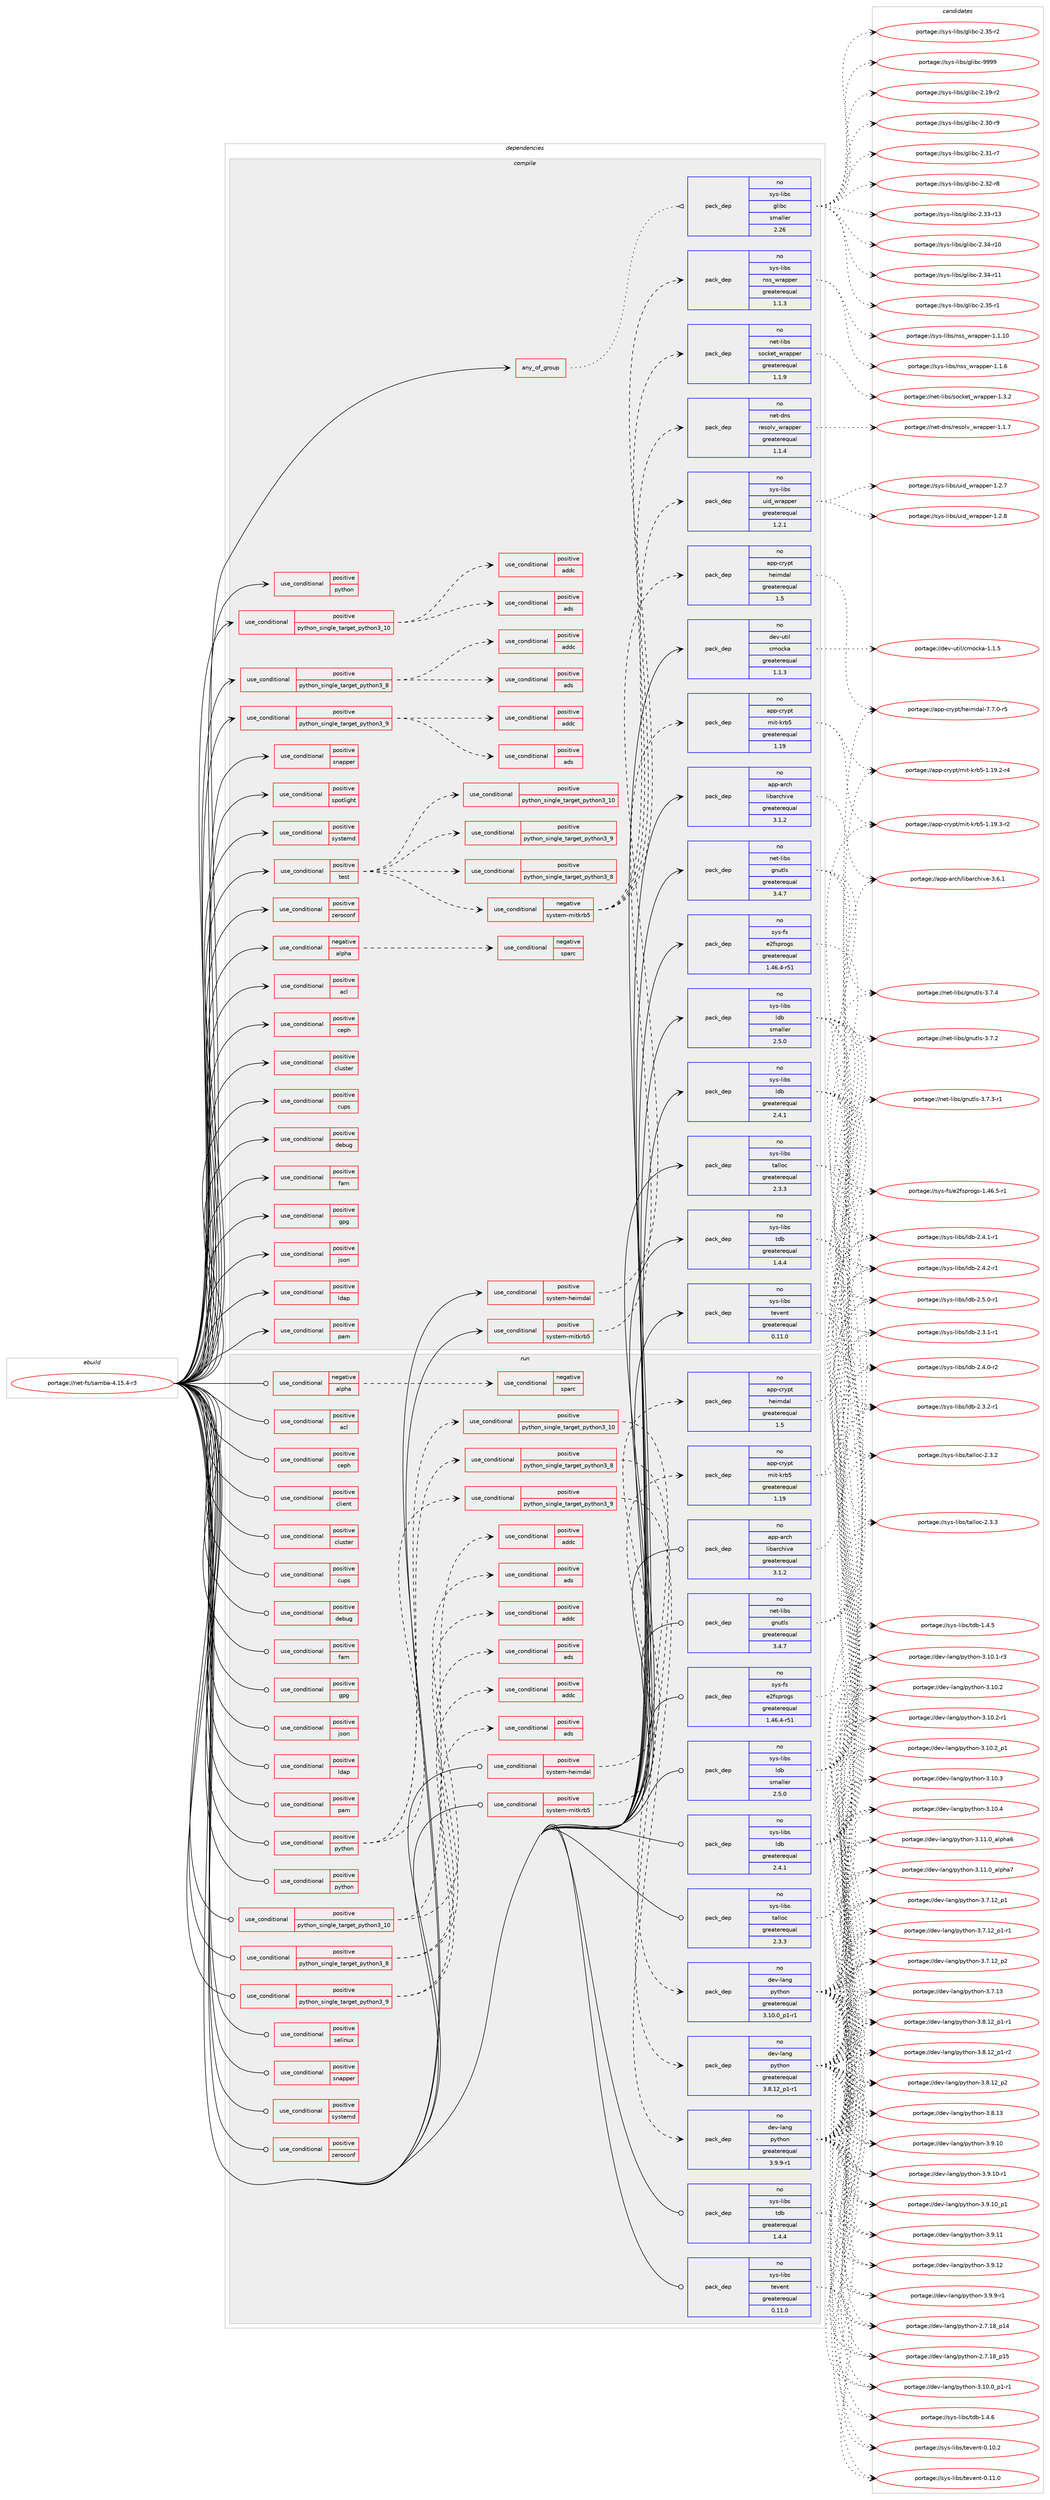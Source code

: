 digraph prolog {

# *************
# Graph options
# *************

newrank=true;
concentrate=true;
compound=true;
graph [rankdir=LR,fontname=Helvetica,fontsize=10,ranksep=1.5];#, ranksep=2.5, nodesep=0.2];
edge  [arrowhead=vee];
node  [fontname=Helvetica,fontsize=10];

# **********
# The ebuild
# **********

subgraph cluster_leftcol {
color=gray;
rank=same;
label=<<i>ebuild</i>>;
id [label="portage://net-fs/samba-4.15.4-r3", color=red, width=4, href="../net-fs/samba-4.15.4-r3.svg"];
}

# ****************
# The dependencies
# ****************

subgraph cluster_midcol {
color=gray;
label=<<i>dependencies</i>>;
subgraph cluster_compile {
fillcolor="#eeeeee";
style=filled;
label=<<i>compile</i>>;
subgraph any3 {
dependency158 [label=<<TABLE BORDER="0" CELLBORDER="1" CELLSPACING="0" CELLPADDING="4"><TR><TD CELLPADDING="10">any_of_group</TD></TR></TABLE>>, shape=none, color=red];# *** BEGIN UNKNOWN DEPENDENCY TYPE (TODO) ***
# dependency158 -> package_dependency(portage://net-fs/samba-4.15.4-r3,install,no,net-libs,rpcsvc-proto,none,[,,],[],[])
# *** END UNKNOWN DEPENDENCY TYPE (TODO) ***

subgraph pack40 {
dependency159 [label=<<TABLE BORDER="0" CELLBORDER="1" CELLSPACING="0" CELLPADDING="4" WIDTH="220"><TR><TD ROWSPAN="6" CELLPADDING="30">pack_dep</TD></TR><TR><TD WIDTH="110">no</TD></TR><TR><TD>sys-libs</TD></TR><TR><TD>glibc</TD></TR><TR><TD>smaller</TD></TR><TR><TD>2.26</TD></TR></TABLE>>, shape=none, color=blue];
}
dependency158:e -> dependency159:w [weight=20,style="dotted",arrowhead="oinv"];
}
id:e -> dependency158:w [weight=20,style="solid",arrowhead="vee"];
subgraph cond117 {
dependency160 [label=<<TABLE BORDER="0" CELLBORDER="1" CELLSPACING="0" CELLPADDING="4"><TR><TD ROWSPAN="3" CELLPADDING="10">use_conditional</TD></TR><TR><TD>negative</TD></TR><TR><TD>alpha</TD></TR></TABLE>>, shape=none, color=red];
subgraph cond118 {
dependency161 [label=<<TABLE BORDER="0" CELLBORDER="1" CELLSPACING="0" CELLPADDING="4"><TR><TD ROWSPAN="3" CELLPADDING="10">use_conditional</TD></TR><TR><TD>negative</TD></TR><TR><TD>sparc</TD></TR></TABLE>>, shape=none, color=red];
# *** BEGIN UNKNOWN DEPENDENCY TYPE (TODO) ***
# dependency161 -> package_dependency(portage://net-fs/samba-4.15.4-r3,install,no,sys-libs,libunwind,none,[,,],any_same_slot,[])
# *** END UNKNOWN DEPENDENCY TYPE (TODO) ***

}
dependency160:e -> dependency161:w [weight=20,style="dashed",arrowhead="vee"];
}
id:e -> dependency160:w [weight=20,style="solid",arrowhead="vee"];
subgraph cond119 {
dependency162 [label=<<TABLE BORDER="0" CELLBORDER="1" CELLSPACING="0" CELLPADDING="4"><TR><TD ROWSPAN="3" CELLPADDING="10">use_conditional</TD></TR><TR><TD>positive</TD></TR><TR><TD>acl</TD></TR></TABLE>>, shape=none, color=red];
# *** BEGIN UNKNOWN DEPENDENCY TYPE (TODO) ***
# dependency162 -> package_dependency(portage://net-fs/samba-4.15.4-r3,install,no,virtual,acl,none,[,,],[],[])
# *** END UNKNOWN DEPENDENCY TYPE (TODO) ***

}
id:e -> dependency162:w [weight=20,style="solid",arrowhead="vee"];
subgraph cond120 {
dependency163 [label=<<TABLE BORDER="0" CELLBORDER="1" CELLSPACING="0" CELLPADDING="4"><TR><TD ROWSPAN="3" CELLPADDING="10">use_conditional</TD></TR><TR><TD>positive</TD></TR><TR><TD>ceph</TD></TR></TABLE>>, shape=none, color=red];
# *** BEGIN UNKNOWN DEPENDENCY TYPE (TODO) ***
# dependency163 -> package_dependency(portage://net-fs/samba-4.15.4-r3,install,no,sys-cluster,ceph,none,[,,],[],[])
# *** END UNKNOWN DEPENDENCY TYPE (TODO) ***

}
id:e -> dependency163:w [weight=20,style="solid",arrowhead="vee"];
subgraph cond121 {
dependency164 [label=<<TABLE BORDER="0" CELLBORDER="1" CELLSPACING="0" CELLPADDING="4"><TR><TD ROWSPAN="3" CELLPADDING="10">use_conditional</TD></TR><TR><TD>positive</TD></TR><TR><TD>cluster</TD></TR></TABLE>>, shape=none, color=red];
# *** BEGIN UNKNOWN DEPENDENCY TYPE (TODO) ***
# dependency164 -> package_dependency(portage://net-fs/samba-4.15.4-r3,install,no,net-libs,rpcsvc-proto,none,[,,],[],[])
# *** END UNKNOWN DEPENDENCY TYPE (TODO) ***

}
id:e -> dependency164:w [weight=20,style="solid",arrowhead="vee"];
subgraph cond122 {
dependency165 [label=<<TABLE BORDER="0" CELLBORDER="1" CELLSPACING="0" CELLPADDING="4"><TR><TD ROWSPAN="3" CELLPADDING="10">use_conditional</TD></TR><TR><TD>positive</TD></TR><TR><TD>cups</TD></TR></TABLE>>, shape=none, color=red];
# *** BEGIN UNKNOWN DEPENDENCY TYPE (TODO) ***
# dependency165 -> package_dependency(portage://net-fs/samba-4.15.4-r3,install,no,net-print,cups,none,[,,],[],[])
# *** END UNKNOWN DEPENDENCY TYPE (TODO) ***

}
id:e -> dependency165:w [weight=20,style="solid",arrowhead="vee"];
subgraph cond123 {
dependency166 [label=<<TABLE BORDER="0" CELLBORDER="1" CELLSPACING="0" CELLPADDING="4"><TR><TD ROWSPAN="3" CELLPADDING="10">use_conditional</TD></TR><TR><TD>positive</TD></TR><TR><TD>debug</TD></TR></TABLE>>, shape=none, color=red];
# *** BEGIN UNKNOWN DEPENDENCY TYPE (TODO) ***
# dependency166 -> package_dependency(portage://net-fs/samba-4.15.4-r3,install,no,dev-util,lttng-ust,none,[,,],[],[])
# *** END UNKNOWN DEPENDENCY TYPE (TODO) ***

}
id:e -> dependency166:w [weight=20,style="solid",arrowhead="vee"];
subgraph cond124 {
dependency167 [label=<<TABLE BORDER="0" CELLBORDER="1" CELLSPACING="0" CELLPADDING="4"><TR><TD ROWSPAN="3" CELLPADDING="10">use_conditional</TD></TR><TR><TD>positive</TD></TR><TR><TD>fam</TD></TR></TABLE>>, shape=none, color=red];
# *** BEGIN UNKNOWN DEPENDENCY TYPE (TODO) ***
# dependency167 -> package_dependency(portage://net-fs/samba-4.15.4-r3,install,no,virtual,fam,none,[,,],[],[])
# *** END UNKNOWN DEPENDENCY TYPE (TODO) ***

}
id:e -> dependency167:w [weight=20,style="solid",arrowhead="vee"];
subgraph cond125 {
dependency168 [label=<<TABLE BORDER="0" CELLBORDER="1" CELLSPACING="0" CELLPADDING="4"><TR><TD ROWSPAN="3" CELLPADDING="10">use_conditional</TD></TR><TR><TD>positive</TD></TR><TR><TD>gpg</TD></TR></TABLE>>, shape=none, color=red];
# *** BEGIN UNKNOWN DEPENDENCY TYPE (TODO) ***
# dependency168 -> package_dependency(portage://net-fs/samba-4.15.4-r3,install,no,app-crypt,gpgme,none,[,,],any_same_slot,[])
# *** END UNKNOWN DEPENDENCY TYPE (TODO) ***

}
id:e -> dependency168:w [weight=20,style="solid",arrowhead="vee"];
subgraph cond126 {
dependency169 [label=<<TABLE BORDER="0" CELLBORDER="1" CELLSPACING="0" CELLPADDING="4"><TR><TD ROWSPAN="3" CELLPADDING="10">use_conditional</TD></TR><TR><TD>positive</TD></TR><TR><TD>json</TD></TR></TABLE>>, shape=none, color=red];
# *** BEGIN UNKNOWN DEPENDENCY TYPE (TODO) ***
# dependency169 -> package_dependency(portage://net-fs/samba-4.15.4-r3,install,no,dev-libs,jansson,none,[,,],any_same_slot,[])
# *** END UNKNOWN DEPENDENCY TYPE (TODO) ***

}
id:e -> dependency169:w [weight=20,style="solid",arrowhead="vee"];
subgraph cond127 {
dependency170 [label=<<TABLE BORDER="0" CELLBORDER="1" CELLSPACING="0" CELLPADDING="4"><TR><TD ROWSPAN="3" CELLPADDING="10">use_conditional</TD></TR><TR><TD>positive</TD></TR><TR><TD>ldap</TD></TR></TABLE>>, shape=none, color=red];
# *** BEGIN UNKNOWN DEPENDENCY TYPE (TODO) ***
# dependency170 -> package_dependency(portage://net-fs/samba-4.15.4-r3,install,no,net-nds,openldap,none,[,,],any_same_slot,[use(optenable(abi_x86_32),negative),use(optenable(abi_x86_64),negative),use(optenable(abi_x86_x32),negative),use(optenable(abi_mips_n32),negative),use(optenable(abi_mips_n64),negative),use(optenable(abi_mips_o32),negative),use(optenable(abi_s390_32),negative),use(optenable(abi_s390_64),negative)])
# *** END UNKNOWN DEPENDENCY TYPE (TODO) ***

}
id:e -> dependency170:w [weight=20,style="solid",arrowhead="vee"];
subgraph cond128 {
dependency171 [label=<<TABLE BORDER="0" CELLBORDER="1" CELLSPACING="0" CELLPADDING="4"><TR><TD ROWSPAN="3" CELLPADDING="10">use_conditional</TD></TR><TR><TD>positive</TD></TR><TR><TD>pam</TD></TR></TABLE>>, shape=none, color=red];
# *** BEGIN UNKNOWN DEPENDENCY TYPE (TODO) ***
# dependency171 -> package_dependency(portage://net-fs/samba-4.15.4-r3,install,no,sys-libs,pam,none,[,,],[],[])
# *** END UNKNOWN DEPENDENCY TYPE (TODO) ***

}
id:e -> dependency171:w [weight=20,style="solid",arrowhead="vee"];
subgraph cond129 {
dependency172 [label=<<TABLE BORDER="0" CELLBORDER="1" CELLSPACING="0" CELLPADDING="4"><TR><TD ROWSPAN="3" CELLPADDING="10">use_conditional</TD></TR><TR><TD>positive</TD></TR><TR><TD>python</TD></TR></TABLE>>, shape=none, color=red];
# *** BEGIN UNKNOWN DEPENDENCY TYPE (TODO) ***
# dependency172 -> package_dependency(portage://net-fs/samba-4.15.4-r3,install,no,sys-libs,ldb,none,[,,],[],[use(enable(python),none),use(optenable(python_single_target_python3_8),negative),use(optenable(python_single_target_python3_9),negative),use(optenable(python_single_target_python3_10),negative)])
# *** END UNKNOWN DEPENDENCY TYPE (TODO) ***

# *** BEGIN UNKNOWN DEPENDENCY TYPE (TODO) ***
# dependency172 -> package_dependency(portage://net-fs/samba-4.15.4-r3,install,no,sys-libs,talloc,none,[,,],[],[use(enable(python),none),use(optenable(python_single_target_python3_8),negative),use(optenable(python_single_target_python3_9),negative),use(optenable(python_single_target_python3_10),negative)])
# *** END UNKNOWN DEPENDENCY TYPE (TODO) ***

# *** BEGIN UNKNOWN DEPENDENCY TYPE (TODO) ***
# dependency172 -> package_dependency(portage://net-fs/samba-4.15.4-r3,install,no,sys-libs,tdb,none,[,,],[],[use(enable(python),none),use(optenable(python_single_target_python3_8),negative),use(optenable(python_single_target_python3_9),negative),use(optenable(python_single_target_python3_10),negative)])
# *** END UNKNOWN DEPENDENCY TYPE (TODO) ***

# *** BEGIN UNKNOWN DEPENDENCY TYPE (TODO) ***
# dependency172 -> package_dependency(portage://net-fs/samba-4.15.4-r3,install,no,sys-libs,tevent,none,[,,],[],[use(enable(python),none),use(optenable(python_single_target_python3_8),negative),use(optenable(python_single_target_python3_9),negative),use(optenable(python_single_target_python3_10),negative)])
# *** END UNKNOWN DEPENDENCY TYPE (TODO) ***

}
id:e -> dependency172:w [weight=20,style="solid",arrowhead="vee"];
subgraph cond130 {
dependency173 [label=<<TABLE BORDER="0" CELLBORDER="1" CELLSPACING="0" CELLPADDING="4"><TR><TD ROWSPAN="3" CELLPADDING="10">use_conditional</TD></TR><TR><TD>positive</TD></TR><TR><TD>python_single_target_python3_10</TD></TR></TABLE>>, shape=none, color=red];
subgraph cond131 {
dependency174 [label=<<TABLE BORDER="0" CELLBORDER="1" CELLSPACING="0" CELLPADDING="4"><TR><TD ROWSPAN="3" CELLPADDING="10">use_conditional</TD></TR><TR><TD>positive</TD></TR><TR><TD>addc</TD></TR></TABLE>>, shape=none, color=red];
# *** BEGIN UNKNOWN DEPENDENCY TYPE (TODO) ***
# dependency174 -> package_dependency(portage://net-fs/samba-4.15.4-r3,install,no,dev-python,dnspython,none,[,,],any_same_slot,[use(enable(python_targets_python3_10),negative)])
# *** END UNKNOWN DEPENDENCY TYPE (TODO) ***

# *** BEGIN UNKNOWN DEPENDENCY TYPE (TODO) ***
# dependency174 -> package_dependency(portage://net-fs/samba-4.15.4-r3,install,no,dev-python,markdown,none,[,,],[],[use(enable(python_targets_python3_10),negative)])
# *** END UNKNOWN DEPENDENCY TYPE (TODO) ***

}
dependency173:e -> dependency174:w [weight=20,style="dashed",arrowhead="vee"];
subgraph cond132 {
dependency175 [label=<<TABLE BORDER="0" CELLBORDER="1" CELLSPACING="0" CELLPADDING="4"><TR><TD ROWSPAN="3" CELLPADDING="10">use_conditional</TD></TR><TR><TD>positive</TD></TR><TR><TD>ads</TD></TR></TABLE>>, shape=none, color=red];
# *** BEGIN UNKNOWN DEPENDENCY TYPE (TODO) ***
# dependency175 -> package_dependency(portage://net-fs/samba-4.15.4-r3,install,no,dev-python,dnspython,none,[,,],any_same_slot,[use(enable(python_targets_python3_10),negative)])
# *** END UNKNOWN DEPENDENCY TYPE (TODO) ***

# *** BEGIN UNKNOWN DEPENDENCY TYPE (TODO) ***
# dependency175 -> package_dependency(portage://net-fs/samba-4.15.4-r3,install,no,net-dns,bind-tools,none,[,,],[],[use(enable(gssapi),none)])
# *** END UNKNOWN DEPENDENCY TYPE (TODO) ***

}
dependency173:e -> dependency175:w [weight=20,style="dashed",arrowhead="vee"];
}
id:e -> dependency173:w [weight=20,style="solid",arrowhead="vee"];
subgraph cond133 {
dependency176 [label=<<TABLE BORDER="0" CELLBORDER="1" CELLSPACING="0" CELLPADDING="4"><TR><TD ROWSPAN="3" CELLPADDING="10">use_conditional</TD></TR><TR><TD>positive</TD></TR><TR><TD>python_single_target_python3_8</TD></TR></TABLE>>, shape=none, color=red];
subgraph cond134 {
dependency177 [label=<<TABLE BORDER="0" CELLBORDER="1" CELLSPACING="0" CELLPADDING="4"><TR><TD ROWSPAN="3" CELLPADDING="10">use_conditional</TD></TR><TR><TD>positive</TD></TR><TR><TD>addc</TD></TR></TABLE>>, shape=none, color=red];
# *** BEGIN UNKNOWN DEPENDENCY TYPE (TODO) ***
# dependency177 -> package_dependency(portage://net-fs/samba-4.15.4-r3,install,no,dev-python,dnspython,none,[,,],any_same_slot,[use(enable(python_targets_python3_8),negative)])
# *** END UNKNOWN DEPENDENCY TYPE (TODO) ***

# *** BEGIN UNKNOWN DEPENDENCY TYPE (TODO) ***
# dependency177 -> package_dependency(portage://net-fs/samba-4.15.4-r3,install,no,dev-python,markdown,none,[,,],[],[use(enable(python_targets_python3_8),negative)])
# *** END UNKNOWN DEPENDENCY TYPE (TODO) ***

}
dependency176:e -> dependency177:w [weight=20,style="dashed",arrowhead="vee"];
subgraph cond135 {
dependency178 [label=<<TABLE BORDER="0" CELLBORDER="1" CELLSPACING="0" CELLPADDING="4"><TR><TD ROWSPAN="3" CELLPADDING="10">use_conditional</TD></TR><TR><TD>positive</TD></TR><TR><TD>ads</TD></TR></TABLE>>, shape=none, color=red];
# *** BEGIN UNKNOWN DEPENDENCY TYPE (TODO) ***
# dependency178 -> package_dependency(portage://net-fs/samba-4.15.4-r3,install,no,dev-python,dnspython,none,[,,],any_same_slot,[use(enable(python_targets_python3_8),negative)])
# *** END UNKNOWN DEPENDENCY TYPE (TODO) ***

# *** BEGIN UNKNOWN DEPENDENCY TYPE (TODO) ***
# dependency178 -> package_dependency(portage://net-fs/samba-4.15.4-r3,install,no,net-dns,bind-tools,none,[,,],[],[use(enable(gssapi),none)])
# *** END UNKNOWN DEPENDENCY TYPE (TODO) ***

}
dependency176:e -> dependency178:w [weight=20,style="dashed",arrowhead="vee"];
}
id:e -> dependency176:w [weight=20,style="solid",arrowhead="vee"];
subgraph cond136 {
dependency179 [label=<<TABLE BORDER="0" CELLBORDER="1" CELLSPACING="0" CELLPADDING="4"><TR><TD ROWSPAN="3" CELLPADDING="10">use_conditional</TD></TR><TR><TD>positive</TD></TR><TR><TD>python_single_target_python3_9</TD></TR></TABLE>>, shape=none, color=red];
subgraph cond137 {
dependency180 [label=<<TABLE BORDER="0" CELLBORDER="1" CELLSPACING="0" CELLPADDING="4"><TR><TD ROWSPAN="3" CELLPADDING="10">use_conditional</TD></TR><TR><TD>positive</TD></TR><TR><TD>addc</TD></TR></TABLE>>, shape=none, color=red];
# *** BEGIN UNKNOWN DEPENDENCY TYPE (TODO) ***
# dependency180 -> package_dependency(portage://net-fs/samba-4.15.4-r3,install,no,dev-python,dnspython,none,[,,],any_same_slot,[use(enable(python_targets_python3_9),negative)])
# *** END UNKNOWN DEPENDENCY TYPE (TODO) ***

# *** BEGIN UNKNOWN DEPENDENCY TYPE (TODO) ***
# dependency180 -> package_dependency(portage://net-fs/samba-4.15.4-r3,install,no,dev-python,markdown,none,[,,],[],[use(enable(python_targets_python3_9),negative)])
# *** END UNKNOWN DEPENDENCY TYPE (TODO) ***

}
dependency179:e -> dependency180:w [weight=20,style="dashed",arrowhead="vee"];
subgraph cond138 {
dependency181 [label=<<TABLE BORDER="0" CELLBORDER="1" CELLSPACING="0" CELLPADDING="4"><TR><TD ROWSPAN="3" CELLPADDING="10">use_conditional</TD></TR><TR><TD>positive</TD></TR><TR><TD>ads</TD></TR></TABLE>>, shape=none, color=red];
# *** BEGIN UNKNOWN DEPENDENCY TYPE (TODO) ***
# dependency181 -> package_dependency(portage://net-fs/samba-4.15.4-r3,install,no,dev-python,dnspython,none,[,,],any_same_slot,[use(enable(python_targets_python3_9),negative)])
# *** END UNKNOWN DEPENDENCY TYPE (TODO) ***

# *** BEGIN UNKNOWN DEPENDENCY TYPE (TODO) ***
# dependency181 -> package_dependency(portage://net-fs/samba-4.15.4-r3,install,no,net-dns,bind-tools,none,[,,],[],[use(enable(gssapi),none)])
# *** END UNKNOWN DEPENDENCY TYPE (TODO) ***

}
dependency179:e -> dependency181:w [weight=20,style="dashed",arrowhead="vee"];
}
id:e -> dependency179:w [weight=20,style="solid",arrowhead="vee"];
subgraph cond139 {
dependency182 [label=<<TABLE BORDER="0" CELLBORDER="1" CELLSPACING="0" CELLPADDING="4"><TR><TD ROWSPAN="3" CELLPADDING="10">use_conditional</TD></TR><TR><TD>positive</TD></TR><TR><TD>snapper</TD></TR></TABLE>>, shape=none, color=red];
# *** BEGIN UNKNOWN DEPENDENCY TYPE (TODO) ***
# dependency182 -> package_dependency(portage://net-fs/samba-4.15.4-r3,install,no,sys-apps,dbus,none,[,,],[],[])
# *** END UNKNOWN DEPENDENCY TYPE (TODO) ***

}
id:e -> dependency182:w [weight=20,style="solid",arrowhead="vee"];
subgraph cond140 {
dependency183 [label=<<TABLE BORDER="0" CELLBORDER="1" CELLSPACING="0" CELLPADDING="4"><TR><TD ROWSPAN="3" CELLPADDING="10">use_conditional</TD></TR><TR><TD>positive</TD></TR><TR><TD>spotlight</TD></TR></TABLE>>, shape=none, color=red];
# *** BEGIN UNKNOWN DEPENDENCY TYPE (TODO) ***
# dependency183 -> package_dependency(portage://net-fs/samba-4.15.4-r3,install,no,dev-libs,glib,none,[,,],[],[])
# *** END UNKNOWN DEPENDENCY TYPE (TODO) ***

}
id:e -> dependency183:w [weight=20,style="solid",arrowhead="vee"];
subgraph cond141 {
dependency184 [label=<<TABLE BORDER="0" CELLBORDER="1" CELLSPACING="0" CELLPADDING="4"><TR><TD ROWSPAN="3" CELLPADDING="10">use_conditional</TD></TR><TR><TD>positive</TD></TR><TR><TD>system-heimdal</TD></TR></TABLE>>, shape=none, color=red];
subgraph pack41 {
dependency185 [label=<<TABLE BORDER="0" CELLBORDER="1" CELLSPACING="0" CELLPADDING="4" WIDTH="220"><TR><TD ROWSPAN="6" CELLPADDING="30">pack_dep</TD></TR><TR><TD WIDTH="110">no</TD></TR><TR><TD>app-crypt</TD></TR><TR><TD>heimdal</TD></TR><TR><TD>greaterequal</TD></TR><TR><TD>1.5</TD></TR></TABLE>>, shape=none, color=blue];
}
dependency184:e -> dependency185:w [weight=20,style="dashed",arrowhead="vee"];
}
id:e -> dependency184:w [weight=20,style="solid",arrowhead="vee"];
subgraph cond142 {
dependency186 [label=<<TABLE BORDER="0" CELLBORDER="1" CELLSPACING="0" CELLPADDING="4"><TR><TD ROWSPAN="3" CELLPADDING="10">use_conditional</TD></TR><TR><TD>positive</TD></TR><TR><TD>system-mitkrb5</TD></TR></TABLE>>, shape=none, color=red];
subgraph pack42 {
dependency187 [label=<<TABLE BORDER="0" CELLBORDER="1" CELLSPACING="0" CELLPADDING="4" WIDTH="220"><TR><TD ROWSPAN="6" CELLPADDING="30">pack_dep</TD></TR><TR><TD WIDTH="110">no</TD></TR><TR><TD>app-crypt</TD></TR><TR><TD>mit-krb5</TD></TR><TR><TD>greaterequal</TD></TR><TR><TD>1.19</TD></TR></TABLE>>, shape=none, color=blue];
}
dependency186:e -> dependency187:w [weight=20,style="dashed",arrowhead="vee"];
}
id:e -> dependency186:w [weight=20,style="solid",arrowhead="vee"];
subgraph cond143 {
dependency188 [label=<<TABLE BORDER="0" CELLBORDER="1" CELLSPACING="0" CELLPADDING="4"><TR><TD ROWSPAN="3" CELLPADDING="10">use_conditional</TD></TR><TR><TD>positive</TD></TR><TR><TD>systemd</TD></TR></TABLE>>, shape=none, color=red];
# *** BEGIN UNKNOWN DEPENDENCY TYPE (TODO) ***
# dependency188 -> package_dependency(portage://net-fs/samba-4.15.4-r3,install,no,sys-apps,systemd,none,[,,],[slot(0),equal],[])
# *** END UNKNOWN DEPENDENCY TYPE (TODO) ***

}
id:e -> dependency188:w [weight=20,style="solid",arrowhead="vee"];
subgraph cond144 {
dependency189 [label=<<TABLE BORDER="0" CELLBORDER="1" CELLSPACING="0" CELLPADDING="4"><TR><TD ROWSPAN="3" CELLPADDING="10">use_conditional</TD></TR><TR><TD>positive</TD></TR><TR><TD>test</TD></TR></TABLE>>, shape=none, color=red];
subgraph cond145 {
dependency190 [label=<<TABLE BORDER="0" CELLBORDER="1" CELLSPACING="0" CELLPADDING="4"><TR><TD ROWSPAN="3" CELLPADDING="10">use_conditional</TD></TR><TR><TD>positive</TD></TR><TR><TD>python_single_target_python3_8</TD></TR></TABLE>>, shape=none, color=red];
# *** BEGIN UNKNOWN DEPENDENCY TYPE (TODO) ***
# dependency190 -> package_dependency(portage://net-fs/samba-4.15.4-r3,install,no,dev-python,subunit,none,[,,],[],[use(enable(python_targets_python3_8),negative),use(optenable(abi_x86_32),negative),use(optenable(abi_x86_64),negative),use(optenable(abi_x86_x32),negative),use(optenable(abi_mips_n32),negative),use(optenable(abi_mips_n64),negative),use(optenable(abi_mips_o32),negative),use(optenable(abi_s390_32),negative),use(optenable(abi_s390_64),negative)])
# *** END UNKNOWN DEPENDENCY TYPE (TODO) ***

}
dependency189:e -> dependency190:w [weight=20,style="dashed",arrowhead="vee"];
subgraph cond146 {
dependency191 [label=<<TABLE BORDER="0" CELLBORDER="1" CELLSPACING="0" CELLPADDING="4"><TR><TD ROWSPAN="3" CELLPADDING="10">use_conditional</TD></TR><TR><TD>positive</TD></TR><TR><TD>python_single_target_python3_9</TD></TR></TABLE>>, shape=none, color=red];
# *** BEGIN UNKNOWN DEPENDENCY TYPE (TODO) ***
# dependency191 -> package_dependency(portage://net-fs/samba-4.15.4-r3,install,no,dev-python,subunit,none,[,,],[],[use(enable(python_targets_python3_9),negative),use(optenable(abi_x86_32),negative),use(optenable(abi_x86_64),negative),use(optenable(abi_x86_x32),negative),use(optenable(abi_mips_n32),negative),use(optenable(abi_mips_n64),negative),use(optenable(abi_mips_o32),negative),use(optenable(abi_s390_32),negative),use(optenable(abi_s390_64),negative)])
# *** END UNKNOWN DEPENDENCY TYPE (TODO) ***

}
dependency189:e -> dependency191:w [weight=20,style="dashed",arrowhead="vee"];
subgraph cond147 {
dependency192 [label=<<TABLE BORDER="0" CELLBORDER="1" CELLSPACING="0" CELLPADDING="4"><TR><TD ROWSPAN="3" CELLPADDING="10">use_conditional</TD></TR><TR><TD>positive</TD></TR><TR><TD>python_single_target_python3_10</TD></TR></TABLE>>, shape=none, color=red];
# *** BEGIN UNKNOWN DEPENDENCY TYPE (TODO) ***
# dependency192 -> package_dependency(portage://net-fs/samba-4.15.4-r3,install,no,dev-python,subunit,none,[,,],[],[use(enable(python_targets_python3_10),negative),use(optenable(abi_x86_32),negative),use(optenable(abi_x86_64),negative),use(optenable(abi_x86_x32),negative),use(optenable(abi_mips_n32),negative),use(optenable(abi_mips_n64),negative),use(optenable(abi_mips_o32),negative),use(optenable(abi_s390_32),negative),use(optenable(abi_s390_64),negative)])
# *** END UNKNOWN DEPENDENCY TYPE (TODO) ***

}
dependency189:e -> dependency192:w [weight=20,style="dashed",arrowhead="vee"];
subgraph cond148 {
dependency193 [label=<<TABLE BORDER="0" CELLBORDER="1" CELLSPACING="0" CELLPADDING="4"><TR><TD ROWSPAN="3" CELLPADDING="10">use_conditional</TD></TR><TR><TD>negative</TD></TR><TR><TD>system-mitkrb5</TD></TR></TABLE>>, shape=none, color=red];
subgraph pack43 {
dependency194 [label=<<TABLE BORDER="0" CELLBORDER="1" CELLSPACING="0" CELLPADDING="4" WIDTH="220"><TR><TD ROWSPAN="6" CELLPADDING="30">pack_dep</TD></TR><TR><TD WIDTH="110">no</TD></TR><TR><TD>net-dns</TD></TR><TR><TD>resolv_wrapper</TD></TR><TR><TD>greaterequal</TD></TR><TR><TD>1.1.4</TD></TR></TABLE>>, shape=none, color=blue];
}
dependency193:e -> dependency194:w [weight=20,style="dashed",arrowhead="vee"];
subgraph pack44 {
dependency195 [label=<<TABLE BORDER="0" CELLBORDER="1" CELLSPACING="0" CELLPADDING="4" WIDTH="220"><TR><TD ROWSPAN="6" CELLPADDING="30">pack_dep</TD></TR><TR><TD WIDTH="110">no</TD></TR><TR><TD>net-libs</TD></TR><TR><TD>socket_wrapper</TD></TR><TR><TD>greaterequal</TD></TR><TR><TD>1.1.9</TD></TR></TABLE>>, shape=none, color=blue];
}
dependency193:e -> dependency195:w [weight=20,style="dashed",arrowhead="vee"];
subgraph pack45 {
dependency196 [label=<<TABLE BORDER="0" CELLBORDER="1" CELLSPACING="0" CELLPADDING="4" WIDTH="220"><TR><TD ROWSPAN="6" CELLPADDING="30">pack_dep</TD></TR><TR><TD WIDTH="110">no</TD></TR><TR><TD>sys-libs</TD></TR><TR><TD>nss_wrapper</TD></TR><TR><TD>greaterequal</TD></TR><TR><TD>1.1.3</TD></TR></TABLE>>, shape=none, color=blue];
}
dependency193:e -> dependency196:w [weight=20,style="dashed",arrowhead="vee"];
subgraph pack46 {
dependency197 [label=<<TABLE BORDER="0" CELLBORDER="1" CELLSPACING="0" CELLPADDING="4" WIDTH="220"><TR><TD ROWSPAN="6" CELLPADDING="30">pack_dep</TD></TR><TR><TD WIDTH="110">no</TD></TR><TR><TD>sys-libs</TD></TR><TR><TD>uid_wrapper</TD></TR><TR><TD>greaterequal</TD></TR><TR><TD>1.2.1</TD></TR></TABLE>>, shape=none, color=blue];
}
dependency193:e -> dependency197:w [weight=20,style="dashed",arrowhead="vee"];
}
dependency189:e -> dependency193:w [weight=20,style="dashed",arrowhead="vee"];
}
id:e -> dependency189:w [weight=20,style="solid",arrowhead="vee"];
subgraph cond149 {
dependency198 [label=<<TABLE BORDER="0" CELLBORDER="1" CELLSPACING="0" CELLPADDING="4"><TR><TD ROWSPAN="3" CELLPADDING="10">use_conditional</TD></TR><TR><TD>positive</TD></TR><TR><TD>zeroconf</TD></TR></TABLE>>, shape=none, color=red];
# *** BEGIN UNKNOWN DEPENDENCY TYPE (TODO) ***
# dependency198 -> package_dependency(portage://net-fs/samba-4.15.4-r3,install,no,net-dns,avahi,none,[,,],[],[use(enable(dbus),none)])
# *** END UNKNOWN DEPENDENCY TYPE (TODO) ***

}
id:e -> dependency198:w [weight=20,style="solid",arrowhead="vee"];
subgraph pack47 {
dependency199 [label=<<TABLE BORDER="0" CELLBORDER="1" CELLSPACING="0" CELLPADDING="4" WIDTH="220"><TR><TD ROWSPAN="6" CELLPADDING="30">pack_dep</TD></TR><TR><TD WIDTH="110">no</TD></TR><TR><TD>app-arch</TD></TR><TR><TD>libarchive</TD></TR><TR><TD>greaterequal</TD></TR><TR><TD>3.1.2</TD></TR></TABLE>>, shape=none, color=blue];
}
id:e -> dependency199:w [weight=20,style="solid",arrowhead="vee"];
# *** BEGIN UNKNOWN DEPENDENCY TYPE (TODO) ***
# id -> package_dependency(portage://net-fs/samba-4.15.4-r3,install,no,dev-lang,perl,none,[,,],any_same_slot,[])
# *** END UNKNOWN DEPENDENCY TYPE (TODO) ***

# *** BEGIN UNKNOWN DEPENDENCY TYPE (TODO) ***
# id -> package_dependency(portage://net-fs/samba-4.15.4-r3,install,no,dev-libs,icu,none,[,,],any_same_slot,[use(optenable(abi_x86_32),negative),use(optenable(abi_x86_64),negative),use(optenable(abi_x86_x32),negative),use(optenable(abi_mips_n32),negative),use(optenable(abi_mips_n64),negative),use(optenable(abi_mips_o32),negative),use(optenable(abi_s390_32),negative),use(optenable(abi_s390_64),negative)])
# *** END UNKNOWN DEPENDENCY TYPE (TODO) ***

# *** BEGIN UNKNOWN DEPENDENCY TYPE (TODO) ***
# id -> package_dependency(portage://net-fs/samba-4.15.4-r3,install,no,dev-libs,libbsd,none,[,,],[],[use(optenable(abi_x86_32),negative),use(optenable(abi_x86_64),negative),use(optenable(abi_x86_x32),negative),use(optenable(abi_mips_n32),negative),use(optenable(abi_mips_n64),negative),use(optenable(abi_mips_o32),negative),use(optenable(abi_s390_32),negative),use(optenable(abi_s390_64),negative)])
# *** END UNKNOWN DEPENDENCY TYPE (TODO) ***

# *** BEGIN UNKNOWN DEPENDENCY TYPE (TODO) ***
# id -> package_dependency(portage://net-fs/samba-4.15.4-r3,install,no,dev-libs,libtasn1,none,[,,],[],[use(optenable(abi_x86_32),negative),use(optenable(abi_x86_64),negative),use(optenable(abi_x86_x32),negative),use(optenable(abi_mips_n32),negative),use(optenable(abi_mips_n64),negative),use(optenable(abi_mips_o32),negative),use(optenable(abi_s390_32),negative),use(optenable(abi_s390_64),negative)])
# *** END UNKNOWN DEPENDENCY TYPE (TODO) ***

# *** BEGIN UNKNOWN DEPENDENCY TYPE (TODO) ***
# id -> package_dependency(portage://net-fs/samba-4.15.4-r3,install,no,dev-libs,popt,none,[,,],[],[use(optenable(abi_x86_32),negative),use(optenable(abi_x86_64),negative),use(optenable(abi_x86_x32),negative),use(optenable(abi_mips_n32),negative),use(optenable(abi_mips_n64),negative),use(optenable(abi_mips_o32),negative),use(optenable(abi_s390_32),negative),use(optenable(abi_s390_64),negative)])
# *** END UNKNOWN DEPENDENCY TYPE (TODO) ***

# *** BEGIN UNKNOWN DEPENDENCY TYPE (TODO) ***
# id -> package_dependency(portage://net-fs/samba-4.15.4-r3,install,no,dev-perl,Parse-Yapp,none,[,,],[],[])
# *** END UNKNOWN DEPENDENCY TYPE (TODO) ***

subgraph pack48 {
dependency200 [label=<<TABLE BORDER="0" CELLBORDER="1" CELLSPACING="0" CELLPADDING="4" WIDTH="220"><TR><TD ROWSPAN="6" CELLPADDING="30">pack_dep</TD></TR><TR><TD WIDTH="110">no</TD></TR><TR><TD>dev-util</TD></TR><TR><TD>cmocka</TD></TR><TR><TD>greaterequal</TD></TR><TR><TD>1.1.3</TD></TR></TABLE>>, shape=none, color=blue];
}
id:e -> dependency200:w [weight=20,style="solid",arrowhead="vee"];
subgraph pack49 {
dependency201 [label=<<TABLE BORDER="0" CELLBORDER="1" CELLSPACING="0" CELLPADDING="4" WIDTH="220"><TR><TD ROWSPAN="6" CELLPADDING="30">pack_dep</TD></TR><TR><TD WIDTH="110">no</TD></TR><TR><TD>net-libs</TD></TR><TR><TD>gnutls</TD></TR><TR><TD>greaterequal</TD></TR><TR><TD>3.4.7</TD></TR></TABLE>>, shape=none, color=blue];
}
id:e -> dependency201:w [weight=20,style="solid",arrowhead="vee"];
# *** BEGIN UNKNOWN DEPENDENCY TYPE (TODO) ***
# id -> package_dependency(portage://net-fs/samba-4.15.4-r3,install,no,net-libs,libtirpc,none,[,,],[],[use(optenable(abi_x86_32),negative),use(optenable(abi_x86_64),negative),use(optenable(abi_x86_x32),negative),use(optenable(abi_mips_n32),negative),use(optenable(abi_mips_n64),negative),use(optenable(abi_mips_o32),negative),use(optenable(abi_s390_32),negative),use(optenable(abi_s390_64),negative)])
# *** END UNKNOWN DEPENDENCY TYPE (TODO) ***

subgraph pack50 {
dependency202 [label=<<TABLE BORDER="0" CELLBORDER="1" CELLSPACING="0" CELLPADDING="4" WIDTH="220"><TR><TD ROWSPAN="6" CELLPADDING="30">pack_dep</TD></TR><TR><TD WIDTH="110">no</TD></TR><TR><TD>sys-fs</TD></TR><TR><TD>e2fsprogs</TD></TR><TR><TD>greaterequal</TD></TR><TR><TD>1.46.4-r51</TD></TR></TABLE>>, shape=none, color=blue];
}
id:e -> dependency202:w [weight=20,style="solid",arrowhead="vee"];
subgraph pack51 {
dependency203 [label=<<TABLE BORDER="0" CELLBORDER="1" CELLSPACING="0" CELLPADDING="4" WIDTH="220"><TR><TD ROWSPAN="6" CELLPADDING="30">pack_dep</TD></TR><TR><TD WIDTH="110">no</TD></TR><TR><TD>sys-libs</TD></TR><TR><TD>ldb</TD></TR><TR><TD>greaterequal</TD></TR><TR><TD>2.4.1</TD></TR></TABLE>>, shape=none, color=blue];
}
id:e -> dependency203:w [weight=20,style="solid",arrowhead="vee"];
subgraph pack52 {
dependency204 [label=<<TABLE BORDER="0" CELLBORDER="1" CELLSPACING="0" CELLPADDING="4" WIDTH="220"><TR><TD ROWSPAN="6" CELLPADDING="30">pack_dep</TD></TR><TR><TD WIDTH="110">no</TD></TR><TR><TD>sys-libs</TD></TR><TR><TD>ldb</TD></TR><TR><TD>smaller</TD></TR><TR><TD>2.5.0</TD></TR></TABLE>>, shape=none, color=blue];
}
id:e -> dependency204:w [weight=20,style="solid",arrowhead="vee"];
# *** BEGIN UNKNOWN DEPENDENCY TYPE (TODO) ***
# id -> package_dependency(portage://net-fs/samba-4.15.4-r3,install,no,sys-libs,libcap,none,[,,],[],[use(optenable(abi_x86_32),negative),use(optenable(abi_x86_64),negative),use(optenable(abi_x86_x32),negative),use(optenable(abi_mips_n32),negative),use(optenable(abi_mips_n64),negative),use(optenable(abi_mips_o32),negative),use(optenable(abi_s390_32),negative),use(optenable(abi_s390_64),negative)])
# *** END UNKNOWN DEPENDENCY TYPE (TODO) ***

# *** BEGIN UNKNOWN DEPENDENCY TYPE (TODO) ***
# id -> package_dependency(portage://net-fs/samba-4.15.4-r3,install,no,sys-libs,liburing,none,[,,],any_same_slot,[use(optenable(abi_x86_32),negative),use(optenable(abi_x86_64),negative),use(optenable(abi_x86_x32),negative),use(optenable(abi_mips_n32),negative),use(optenable(abi_mips_n64),negative),use(optenable(abi_mips_o32),negative),use(optenable(abi_s390_32),negative),use(optenable(abi_s390_64),negative)])
# *** END UNKNOWN DEPENDENCY TYPE (TODO) ***

# *** BEGIN UNKNOWN DEPENDENCY TYPE (TODO) ***
# id -> package_dependency(portage://net-fs/samba-4.15.4-r3,install,no,sys-libs,ncurses,none,[,,],[slot(0),equal],[])
# *** END UNKNOWN DEPENDENCY TYPE (TODO) ***

# *** BEGIN UNKNOWN DEPENDENCY TYPE (TODO) ***
# id -> package_dependency(portage://net-fs/samba-4.15.4-r3,install,no,sys-libs,readline,none,[,,],[slot(0),equal],[])
# *** END UNKNOWN DEPENDENCY TYPE (TODO) ***

subgraph pack53 {
dependency205 [label=<<TABLE BORDER="0" CELLBORDER="1" CELLSPACING="0" CELLPADDING="4" WIDTH="220"><TR><TD ROWSPAN="6" CELLPADDING="30">pack_dep</TD></TR><TR><TD WIDTH="110">no</TD></TR><TR><TD>sys-libs</TD></TR><TR><TD>talloc</TD></TR><TR><TD>greaterequal</TD></TR><TR><TD>2.3.3</TD></TR></TABLE>>, shape=none, color=blue];
}
id:e -> dependency205:w [weight=20,style="solid",arrowhead="vee"];
subgraph pack54 {
dependency206 [label=<<TABLE BORDER="0" CELLBORDER="1" CELLSPACING="0" CELLPADDING="4" WIDTH="220"><TR><TD ROWSPAN="6" CELLPADDING="30">pack_dep</TD></TR><TR><TD WIDTH="110">no</TD></TR><TR><TD>sys-libs</TD></TR><TR><TD>tdb</TD></TR><TR><TD>greaterequal</TD></TR><TR><TD>1.4.4</TD></TR></TABLE>>, shape=none, color=blue];
}
id:e -> dependency206:w [weight=20,style="solid",arrowhead="vee"];
subgraph pack55 {
dependency207 [label=<<TABLE BORDER="0" CELLBORDER="1" CELLSPACING="0" CELLPADDING="4" WIDTH="220"><TR><TD ROWSPAN="6" CELLPADDING="30">pack_dep</TD></TR><TR><TD WIDTH="110">no</TD></TR><TR><TD>sys-libs</TD></TR><TR><TD>tevent</TD></TR><TR><TD>greaterequal</TD></TR><TR><TD>0.11.0</TD></TR></TABLE>>, shape=none, color=blue];
}
id:e -> dependency207:w [weight=20,style="solid",arrowhead="vee"];
# *** BEGIN UNKNOWN DEPENDENCY TYPE (TODO) ***
# id -> package_dependency(portage://net-fs/samba-4.15.4-r3,install,no,sys-libs,zlib,none,[,,],[],[use(optenable(abi_x86_32),negative),use(optenable(abi_x86_64),negative),use(optenable(abi_x86_x32),negative),use(optenable(abi_mips_n32),negative),use(optenable(abi_mips_n64),negative),use(optenable(abi_mips_o32),negative),use(optenable(abi_s390_32),negative),use(optenable(abi_s390_64),negative)])
# *** END UNKNOWN DEPENDENCY TYPE (TODO) ***

# *** BEGIN UNKNOWN DEPENDENCY TYPE (TODO) ***
# id -> package_dependency(portage://net-fs/samba-4.15.4-r3,install,no,virtual,libcrypt,none,[,,],any_same_slot,[use(optenable(abi_x86_32),negative),use(optenable(abi_x86_64),negative),use(optenable(abi_x86_x32),negative),use(optenable(abi_mips_n32),negative),use(optenable(abi_mips_n64),negative),use(optenable(abi_mips_o32),negative),use(optenable(abi_s390_32),negative),use(optenable(abi_s390_64),negative)])
# *** END UNKNOWN DEPENDENCY TYPE (TODO) ***

# *** BEGIN UNKNOWN DEPENDENCY TYPE (TODO) ***
# id -> package_dependency(portage://net-fs/samba-4.15.4-r3,install,no,virtual,libiconv,none,[,,],[],[])
# *** END UNKNOWN DEPENDENCY TYPE (TODO) ***

}
subgraph cluster_compileandrun {
fillcolor="#eeeeee";
style=filled;
label=<<i>compile and run</i>>;
}
subgraph cluster_run {
fillcolor="#eeeeee";
style=filled;
label=<<i>run</i>>;
subgraph cond150 {
dependency208 [label=<<TABLE BORDER="0" CELLBORDER="1" CELLSPACING="0" CELLPADDING="4"><TR><TD ROWSPAN="3" CELLPADDING="10">use_conditional</TD></TR><TR><TD>negative</TD></TR><TR><TD>alpha</TD></TR></TABLE>>, shape=none, color=red];
subgraph cond151 {
dependency209 [label=<<TABLE BORDER="0" CELLBORDER="1" CELLSPACING="0" CELLPADDING="4"><TR><TD ROWSPAN="3" CELLPADDING="10">use_conditional</TD></TR><TR><TD>negative</TD></TR><TR><TD>sparc</TD></TR></TABLE>>, shape=none, color=red];
# *** BEGIN UNKNOWN DEPENDENCY TYPE (TODO) ***
# dependency209 -> package_dependency(portage://net-fs/samba-4.15.4-r3,run,no,sys-libs,libunwind,none,[,,],any_same_slot,[])
# *** END UNKNOWN DEPENDENCY TYPE (TODO) ***

}
dependency208:e -> dependency209:w [weight=20,style="dashed",arrowhead="vee"];
}
id:e -> dependency208:w [weight=20,style="solid",arrowhead="odot"];
subgraph cond152 {
dependency210 [label=<<TABLE BORDER="0" CELLBORDER="1" CELLSPACING="0" CELLPADDING="4"><TR><TD ROWSPAN="3" CELLPADDING="10">use_conditional</TD></TR><TR><TD>positive</TD></TR><TR><TD>acl</TD></TR></TABLE>>, shape=none, color=red];
# *** BEGIN UNKNOWN DEPENDENCY TYPE (TODO) ***
# dependency210 -> package_dependency(portage://net-fs/samba-4.15.4-r3,run,no,virtual,acl,none,[,,],[],[])
# *** END UNKNOWN DEPENDENCY TYPE (TODO) ***

}
id:e -> dependency210:w [weight=20,style="solid",arrowhead="odot"];
subgraph cond153 {
dependency211 [label=<<TABLE BORDER="0" CELLBORDER="1" CELLSPACING="0" CELLPADDING="4"><TR><TD ROWSPAN="3" CELLPADDING="10">use_conditional</TD></TR><TR><TD>positive</TD></TR><TR><TD>ceph</TD></TR></TABLE>>, shape=none, color=red];
# *** BEGIN UNKNOWN DEPENDENCY TYPE (TODO) ***
# dependency211 -> package_dependency(portage://net-fs/samba-4.15.4-r3,run,no,sys-cluster,ceph,none,[,,],[],[])
# *** END UNKNOWN DEPENDENCY TYPE (TODO) ***

}
id:e -> dependency211:w [weight=20,style="solid",arrowhead="odot"];
subgraph cond154 {
dependency212 [label=<<TABLE BORDER="0" CELLBORDER="1" CELLSPACING="0" CELLPADDING="4"><TR><TD ROWSPAN="3" CELLPADDING="10">use_conditional</TD></TR><TR><TD>positive</TD></TR><TR><TD>client</TD></TR></TABLE>>, shape=none, color=red];
# *** BEGIN UNKNOWN DEPENDENCY TYPE (TODO) ***
# dependency212 -> package_dependency(portage://net-fs/samba-4.15.4-r3,run,no,net-fs,cifs-utils,none,[,,],[],[use(optenable(ads),none)])
# *** END UNKNOWN DEPENDENCY TYPE (TODO) ***

}
id:e -> dependency212:w [weight=20,style="solid",arrowhead="odot"];
subgraph cond155 {
dependency213 [label=<<TABLE BORDER="0" CELLBORDER="1" CELLSPACING="0" CELLPADDING="4"><TR><TD ROWSPAN="3" CELLPADDING="10">use_conditional</TD></TR><TR><TD>positive</TD></TR><TR><TD>cluster</TD></TR></TABLE>>, shape=none, color=red];
# *** BEGIN UNKNOWN DEPENDENCY TYPE (TODO) ***
# dependency213 -> package_dependency(portage://net-fs/samba-4.15.4-r3,run,no,net-libs,rpcsvc-proto,none,[,,],[],[])
# *** END UNKNOWN DEPENDENCY TYPE (TODO) ***

}
id:e -> dependency213:w [weight=20,style="solid",arrowhead="odot"];
subgraph cond156 {
dependency214 [label=<<TABLE BORDER="0" CELLBORDER="1" CELLSPACING="0" CELLPADDING="4"><TR><TD ROWSPAN="3" CELLPADDING="10">use_conditional</TD></TR><TR><TD>positive</TD></TR><TR><TD>cups</TD></TR></TABLE>>, shape=none, color=red];
# *** BEGIN UNKNOWN DEPENDENCY TYPE (TODO) ***
# dependency214 -> package_dependency(portage://net-fs/samba-4.15.4-r3,run,no,net-print,cups,none,[,,],[],[])
# *** END UNKNOWN DEPENDENCY TYPE (TODO) ***

}
id:e -> dependency214:w [weight=20,style="solid",arrowhead="odot"];
subgraph cond157 {
dependency215 [label=<<TABLE BORDER="0" CELLBORDER="1" CELLSPACING="0" CELLPADDING="4"><TR><TD ROWSPAN="3" CELLPADDING="10">use_conditional</TD></TR><TR><TD>positive</TD></TR><TR><TD>debug</TD></TR></TABLE>>, shape=none, color=red];
# *** BEGIN UNKNOWN DEPENDENCY TYPE (TODO) ***
# dependency215 -> package_dependency(portage://net-fs/samba-4.15.4-r3,run,no,dev-util,lttng-ust,none,[,,],[],[])
# *** END UNKNOWN DEPENDENCY TYPE (TODO) ***

}
id:e -> dependency215:w [weight=20,style="solid",arrowhead="odot"];
subgraph cond158 {
dependency216 [label=<<TABLE BORDER="0" CELLBORDER="1" CELLSPACING="0" CELLPADDING="4"><TR><TD ROWSPAN="3" CELLPADDING="10">use_conditional</TD></TR><TR><TD>positive</TD></TR><TR><TD>fam</TD></TR></TABLE>>, shape=none, color=red];
# *** BEGIN UNKNOWN DEPENDENCY TYPE (TODO) ***
# dependency216 -> package_dependency(portage://net-fs/samba-4.15.4-r3,run,no,virtual,fam,none,[,,],[],[])
# *** END UNKNOWN DEPENDENCY TYPE (TODO) ***

}
id:e -> dependency216:w [weight=20,style="solid",arrowhead="odot"];
subgraph cond159 {
dependency217 [label=<<TABLE BORDER="0" CELLBORDER="1" CELLSPACING="0" CELLPADDING="4"><TR><TD ROWSPAN="3" CELLPADDING="10">use_conditional</TD></TR><TR><TD>positive</TD></TR><TR><TD>gpg</TD></TR></TABLE>>, shape=none, color=red];
# *** BEGIN UNKNOWN DEPENDENCY TYPE (TODO) ***
# dependency217 -> package_dependency(portage://net-fs/samba-4.15.4-r3,run,no,app-crypt,gpgme,none,[,,],any_same_slot,[])
# *** END UNKNOWN DEPENDENCY TYPE (TODO) ***

}
id:e -> dependency217:w [weight=20,style="solid",arrowhead="odot"];
subgraph cond160 {
dependency218 [label=<<TABLE BORDER="0" CELLBORDER="1" CELLSPACING="0" CELLPADDING="4"><TR><TD ROWSPAN="3" CELLPADDING="10">use_conditional</TD></TR><TR><TD>positive</TD></TR><TR><TD>json</TD></TR></TABLE>>, shape=none, color=red];
# *** BEGIN UNKNOWN DEPENDENCY TYPE (TODO) ***
# dependency218 -> package_dependency(portage://net-fs/samba-4.15.4-r3,run,no,dev-libs,jansson,none,[,,],any_same_slot,[])
# *** END UNKNOWN DEPENDENCY TYPE (TODO) ***

}
id:e -> dependency218:w [weight=20,style="solid",arrowhead="odot"];
subgraph cond161 {
dependency219 [label=<<TABLE BORDER="0" CELLBORDER="1" CELLSPACING="0" CELLPADDING="4"><TR><TD ROWSPAN="3" CELLPADDING="10">use_conditional</TD></TR><TR><TD>positive</TD></TR><TR><TD>ldap</TD></TR></TABLE>>, shape=none, color=red];
# *** BEGIN UNKNOWN DEPENDENCY TYPE (TODO) ***
# dependency219 -> package_dependency(portage://net-fs/samba-4.15.4-r3,run,no,net-nds,openldap,none,[,,],any_same_slot,[use(optenable(abi_x86_32),negative),use(optenable(abi_x86_64),negative),use(optenable(abi_x86_x32),negative),use(optenable(abi_mips_n32),negative),use(optenable(abi_mips_n64),negative),use(optenable(abi_mips_o32),negative),use(optenable(abi_s390_32),negative),use(optenable(abi_s390_64),negative)])
# *** END UNKNOWN DEPENDENCY TYPE (TODO) ***

}
id:e -> dependency219:w [weight=20,style="solid",arrowhead="odot"];
subgraph cond162 {
dependency220 [label=<<TABLE BORDER="0" CELLBORDER="1" CELLSPACING="0" CELLPADDING="4"><TR><TD ROWSPAN="3" CELLPADDING="10">use_conditional</TD></TR><TR><TD>positive</TD></TR><TR><TD>pam</TD></TR></TABLE>>, shape=none, color=red];
# *** BEGIN UNKNOWN DEPENDENCY TYPE (TODO) ***
# dependency220 -> package_dependency(portage://net-fs/samba-4.15.4-r3,run,no,sys-libs,pam,none,[,,],[],[])
# *** END UNKNOWN DEPENDENCY TYPE (TODO) ***

}
id:e -> dependency220:w [weight=20,style="solid",arrowhead="odot"];
subgraph cond163 {
dependency221 [label=<<TABLE BORDER="0" CELLBORDER="1" CELLSPACING="0" CELLPADDING="4"><TR><TD ROWSPAN="3" CELLPADDING="10">use_conditional</TD></TR><TR><TD>positive</TD></TR><TR><TD>python</TD></TR></TABLE>>, shape=none, color=red];
subgraph cond164 {
dependency222 [label=<<TABLE BORDER="0" CELLBORDER="1" CELLSPACING="0" CELLPADDING="4"><TR><TD ROWSPAN="3" CELLPADDING="10">use_conditional</TD></TR><TR><TD>positive</TD></TR><TR><TD>python_single_target_python3_8</TD></TR></TABLE>>, shape=none, color=red];
subgraph pack56 {
dependency223 [label=<<TABLE BORDER="0" CELLBORDER="1" CELLSPACING="0" CELLPADDING="4" WIDTH="220"><TR><TD ROWSPAN="6" CELLPADDING="30">pack_dep</TD></TR><TR><TD WIDTH="110">no</TD></TR><TR><TD>dev-lang</TD></TR><TR><TD>python</TD></TR><TR><TD>greaterequal</TD></TR><TR><TD>3.8.12_p1-r1</TD></TR></TABLE>>, shape=none, color=blue];
}
dependency222:e -> dependency223:w [weight=20,style="dashed",arrowhead="vee"];
}
dependency221:e -> dependency222:w [weight=20,style="dashed",arrowhead="vee"];
subgraph cond165 {
dependency224 [label=<<TABLE BORDER="0" CELLBORDER="1" CELLSPACING="0" CELLPADDING="4"><TR><TD ROWSPAN="3" CELLPADDING="10">use_conditional</TD></TR><TR><TD>positive</TD></TR><TR><TD>python_single_target_python3_9</TD></TR></TABLE>>, shape=none, color=red];
subgraph pack57 {
dependency225 [label=<<TABLE BORDER="0" CELLBORDER="1" CELLSPACING="0" CELLPADDING="4" WIDTH="220"><TR><TD ROWSPAN="6" CELLPADDING="30">pack_dep</TD></TR><TR><TD WIDTH="110">no</TD></TR><TR><TD>dev-lang</TD></TR><TR><TD>python</TD></TR><TR><TD>greaterequal</TD></TR><TR><TD>3.9.9-r1</TD></TR></TABLE>>, shape=none, color=blue];
}
dependency224:e -> dependency225:w [weight=20,style="dashed",arrowhead="vee"];
}
dependency221:e -> dependency224:w [weight=20,style="dashed",arrowhead="vee"];
subgraph cond166 {
dependency226 [label=<<TABLE BORDER="0" CELLBORDER="1" CELLSPACING="0" CELLPADDING="4"><TR><TD ROWSPAN="3" CELLPADDING="10">use_conditional</TD></TR><TR><TD>positive</TD></TR><TR><TD>python_single_target_python3_10</TD></TR></TABLE>>, shape=none, color=red];
subgraph pack58 {
dependency227 [label=<<TABLE BORDER="0" CELLBORDER="1" CELLSPACING="0" CELLPADDING="4" WIDTH="220"><TR><TD ROWSPAN="6" CELLPADDING="30">pack_dep</TD></TR><TR><TD WIDTH="110">no</TD></TR><TR><TD>dev-lang</TD></TR><TR><TD>python</TD></TR><TR><TD>greaterequal</TD></TR><TR><TD>3.10.0_p1-r1</TD></TR></TABLE>>, shape=none, color=blue];
}
dependency226:e -> dependency227:w [weight=20,style="dashed",arrowhead="vee"];
}
dependency221:e -> dependency226:w [weight=20,style="dashed",arrowhead="vee"];
}
id:e -> dependency221:w [weight=20,style="solid",arrowhead="odot"];
subgraph cond167 {
dependency228 [label=<<TABLE BORDER="0" CELLBORDER="1" CELLSPACING="0" CELLPADDING="4"><TR><TD ROWSPAN="3" CELLPADDING="10">use_conditional</TD></TR><TR><TD>positive</TD></TR><TR><TD>python</TD></TR></TABLE>>, shape=none, color=red];
# *** BEGIN UNKNOWN DEPENDENCY TYPE (TODO) ***
# dependency228 -> package_dependency(portage://net-fs/samba-4.15.4-r3,run,no,sys-libs,ldb,none,[,,],[],[use(enable(python),none),use(optenable(python_single_target_python3_8),negative),use(optenable(python_single_target_python3_9),negative),use(optenable(python_single_target_python3_10),negative)])
# *** END UNKNOWN DEPENDENCY TYPE (TODO) ***

# *** BEGIN UNKNOWN DEPENDENCY TYPE (TODO) ***
# dependency228 -> package_dependency(portage://net-fs/samba-4.15.4-r3,run,no,sys-libs,talloc,none,[,,],[],[use(enable(python),none),use(optenable(python_single_target_python3_8),negative),use(optenable(python_single_target_python3_9),negative),use(optenable(python_single_target_python3_10),negative)])
# *** END UNKNOWN DEPENDENCY TYPE (TODO) ***

# *** BEGIN UNKNOWN DEPENDENCY TYPE (TODO) ***
# dependency228 -> package_dependency(portage://net-fs/samba-4.15.4-r3,run,no,sys-libs,tdb,none,[,,],[],[use(enable(python),none),use(optenable(python_single_target_python3_8),negative),use(optenable(python_single_target_python3_9),negative),use(optenable(python_single_target_python3_10),negative)])
# *** END UNKNOWN DEPENDENCY TYPE (TODO) ***

# *** BEGIN UNKNOWN DEPENDENCY TYPE (TODO) ***
# dependency228 -> package_dependency(portage://net-fs/samba-4.15.4-r3,run,no,sys-libs,tevent,none,[,,],[],[use(enable(python),none),use(optenable(python_single_target_python3_8),negative),use(optenable(python_single_target_python3_9),negative),use(optenable(python_single_target_python3_10),negative)])
# *** END UNKNOWN DEPENDENCY TYPE (TODO) ***

}
id:e -> dependency228:w [weight=20,style="solid",arrowhead="odot"];
subgraph cond168 {
dependency229 [label=<<TABLE BORDER="0" CELLBORDER="1" CELLSPACING="0" CELLPADDING="4"><TR><TD ROWSPAN="3" CELLPADDING="10">use_conditional</TD></TR><TR><TD>positive</TD></TR><TR><TD>python_single_target_python3_10</TD></TR></TABLE>>, shape=none, color=red];
subgraph cond169 {
dependency230 [label=<<TABLE BORDER="0" CELLBORDER="1" CELLSPACING="0" CELLPADDING="4"><TR><TD ROWSPAN="3" CELLPADDING="10">use_conditional</TD></TR><TR><TD>positive</TD></TR><TR><TD>addc</TD></TR></TABLE>>, shape=none, color=red];
# *** BEGIN UNKNOWN DEPENDENCY TYPE (TODO) ***
# dependency230 -> package_dependency(portage://net-fs/samba-4.15.4-r3,run,no,dev-python,dnspython,none,[,,],any_same_slot,[use(enable(python_targets_python3_10),negative)])
# *** END UNKNOWN DEPENDENCY TYPE (TODO) ***

# *** BEGIN UNKNOWN DEPENDENCY TYPE (TODO) ***
# dependency230 -> package_dependency(portage://net-fs/samba-4.15.4-r3,run,no,dev-python,markdown,none,[,,],[],[use(enable(python_targets_python3_10),negative)])
# *** END UNKNOWN DEPENDENCY TYPE (TODO) ***

}
dependency229:e -> dependency230:w [weight=20,style="dashed",arrowhead="vee"];
subgraph cond170 {
dependency231 [label=<<TABLE BORDER="0" CELLBORDER="1" CELLSPACING="0" CELLPADDING="4"><TR><TD ROWSPAN="3" CELLPADDING="10">use_conditional</TD></TR><TR><TD>positive</TD></TR><TR><TD>ads</TD></TR></TABLE>>, shape=none, color=red];
# *** BEGIN UNKNOWN DEPENDENCY TYPE (TODO) ***
# dependency231 -> package_dependency(portage://net-fs/samba-4.15.4-r3,run,no,dev-python,dnspython,none,[,,],any_same_slot,[use(enable(python_targets_python3_10),negative)])
# *** END UNKNOWN DEPENDENCY TYPE (TODO) ***

# *** BEGIN UNKNOWN DEPENDENCY TYPE (TODO) ***
# dependency231 -> package_dependency(portage://net-fs/samba-4.15.4-r3,run,no,net-dns,bind-tools,none,[,,],[],[use(enable(gssapi),none)])
# *** END UNKNOWN DEPENDENCY TYPE (TODO) ***

}
dependency229:e -> dependency231:w [weight=20,style="dashed",arrowhead="vee"];
}
id:e -> dependency229:w [weight=20,style="solid",arrowhead="odot"];
subgraph cond171 {
dependency232 [label=<<TABLE BORDER="0" CELLBORDER="1" CELLSPACING="0" CELLPADDING="4"><TR><TD ROWSPAN="3" CELLPADDING="10">use_conditional</TD></TR><TR><TD>positive</TD></TR><TR><TD>python_single_target_python3_8</TD></TR></TABLE>>, shape=none, color=red];
subgraph cond172 {
dependency233 [label=<<TABLE BORDER="0" CELLBORDER="1" CELLSPACING="0" CELLPADDING="4"><TR><TD ROWSPAN="3" CELLPADDING="10">use_conditional</TD></TR><TR><TD>positive</TD></TR><TR><TD>addc</TD></TR></TABLE>>, shape=none, color=red];
# *** BEGIN UNKNOWN DEPENDENCY TYPE (TODO) ***
# dependency233 -> package_dependency(portage://net-fs/samba-4.15.4-r3,run,no,dev-python,dnspython,none,[,,],any_same_slot,[use(enable(python_targets_python3_8),negative)])
# *** END UNKNOWN DEPENDENCY TYPE (TODO) ***

# *** BEGIN UNKNOWN DEPENDENCY TYPE (TODO) ***
# dependency233 -> package_dependency(portage://net-fs/samba-4.15.4-r3,run,no,dev-python,markdown,none,[,,],[],[use(enable(python_targets_python3_8),negative)])
# *** END UNKNOWN DEPENDENCY TYPE (TODO) ***

}
dependency232:e -> dependency233:w [weight=20,style="dashed",arrowhead="vee"];
subgraph cond173 {
dependency234 [label=<<TABLE BORDER="0" CELLBORDER="1" CELLSPACING="0" CELLPADDING="4"><TR><TD ROWSPAN="3" CELLPADDING="10">use_conditional</TD></TR><TR><TD>positive</TD></TR><TR><TD>ads</TD></TR></TABLE>>, shape=none, color=red];
# *** BEGIN UNKNOWN DEPENDENCY TYPE (TODO) ***
# dependency234 -> package_dependency(portage://net-fs/samba-4.15.4-r3,run,no,dev-python,dnspython,none,[,,],any_same_slot,[use(enable(python_targets_python3_8),negative)])
# *** END UNKNOWN DEPENDENCY TYPE (TODO) ***

# *** BEGIN UNKNOWN DEPENDENCY TYPE (TODO) ***
# dependency234 -> package_dependency(portage://net-fs/samba-4.15.4-r3,run,no,net-dns,bind-tools,none,[,,],[],[use(enable(gssapi),none)])
# *** END UNKNOWN DEPENDENCY TYPE (TODO) ***

}
dependency232:e -> dependency234:w [weight=20,style="dashed",arrowhead="vee"];
}
id:e -> dependency232:w [weight=20,style="solid",arrowhead="odot"];
subgraph cond174 {
dependency235 [label=<<TABLE BORDER="0" CELLBORDER="1" CELLSPACING="0" CELLPADDING="4"><TR><TD ROWSPAN="3" CELLPADDING="10">use_conditional</TD></TR><TR><TD>positive</TD></TR><TR><TD>python_single_target_python3_9</TD></TR></TABLE>>, shape=none, color=red];
subgraph cond175 {
dependency236 [label=<<TABLE BORDER="0" CELLBORDER="1" CELLSPACING="0" CELLPADDING="4"><TR><TD ROWSPAN="3" CELLPADDING="10">use_conditional</TD></TR><TR><TD>positive</TD></TR><TR><TD>addc</TD></TR></TABLE>>, shape=none, color=red];
# *** BEGIN UNKNOWN DEPENDENCY TYPE (TODO) ***
# dependency236 -> package_dependency(portage://net-fs/samba-4.15.4-r3,run,no,dev-python,dnspython,none,[,,],any_same_slot,[use(enable(python_targets_python3_9),negative)])
# *** END UNKNOWN DEPENDENCY TYPE (TODO) ***

# *** BEGIN UNKNOWN DEPENDENCY TYPE (TODO) ***
# dependency236 -> package_dependency(portage://net-fs/samba-4.15.4-r3,run,no,dev-python,markdown,none,[,,],[],[use(enable(python_targets_python3_9),negative)])
# *** END UNKNOWN DEPENDENCY TYPE (TODO) ***

}
dependency235:e -> dependency236:w [weight=20,style="dashed",arrowhead="vee"];
subgraph cond176 {
dependency237 [label=<<TABLE BORDER="0" CELLBORDER="1" CELLSPACING="0" CELLPADDING="4"><TR><TD ROWSPAN="3" CELLPADDING="10">use_conditional</TD></TR><TR><TD>positive</TD></TR><TR><TD>ads</TD></TR></TABLE>>, shape=none, color=red];
# *** BEGIN UNKNOWN DEPENDENCY TYPE (TODO) ***
# dependency237 -> package_dependency(portage://net-fs/samba-4.15.4-r3,run,no,dev-python,dnspython,none,[,,],any_same_slot,[use(enable(python_targets_python3_9),negative)])
# *** END UNKNOWN DEPENDENCY TYPE (TODO) ***

# *** BEGIN UNKNOWN DEPENDENCY TYPE (TODO) ***
# dependency237 -> package_dependency(portage://net-fs/samba-4.15.4-r3,run,no,net-dns,bind-tools,none,[,,],[],[use(enable(gssapi),none)])
# *** END UNKNOWN DEPENDENCY TYPE (TODO) ***

}
dependency235:e -> dependency237:w [weight=20,style="dashed",arrowhead="vee"];
}
id:e -> dependency235:w [weight=20,style="solid",arrowhead="odot"];
subgraph cond177 {
dependency238 [label=<<TABLE BORDER="0" CELLBORDER="1" CELLSPACING="0" CELLPADDING="4"><TR><TD ROWSPAN="3" CELLPADDING="10">use_conditional</TD></TR><TR><TD>positive</TD></TR><TR><TD>selinux</TD></TR></TABLE>>, shape=none, color=red];
# *** BEGIN UNKNOWN DEPENDENCY TYPE (TODO) ***
# dependency238 -> package_dependency(portage://net-fs/samba-4.15.4-r3,run,no,sec-policy,selinux-samba,none,[,,],[],[])
# *** END UNKNOWN DEPENDENCY TYPE (TODO) ***

}
id:e -> dependency238:w [weight=20,style="solid",arrowhead="odot"];
subgraph cond178 {
dependency239 [label=<<TABLE BORDER="0" CELLBORDER="1" CELLSPACING="0" CELLPADDING="4"><TR><TD ROWSPAN="3" CELLPADDING="10">use_conditional</TD></TR><TR><TD>positive</TD></TR><TR><TD>snapper</TD></TR></TABLE>>, shape=none, color=red];
# *** BEGIN UNKNOWN DEPENDENCY TYPE (TODO) ***
# dependency239 -> package_dependency(portage://net-fs/samba-4.15.4-r3,run,no,sys-apps,dbus,none,[,,],[],[])
# *** END UNKNOWN DEPENDENCY TYPE (TODO) ***

}
id:e -> dependency239:w [weight=20,style="solid",arrowhead="odot"];
subgraph cond179 {
dependency240 [label=<<TABLE BORDER="0" CELLBORDER="1" CELLSPACING="0" CELLPADDING="4"><TR><TD ROWSPAN="3" CELLPADDING="10">use_conditional</TD></TR><TR><TD>positive</TD></TR><TR><TD>system-heimdal</TD></TR></TABLE>>, shape=none, color=red];
subgraph pack59 {
dependency241 [label=<<TABLE BORDER="0" CELLBORDER="1" CELLSPACING="0" CELLPADDING="4" WIDTH="220"><TR><TD ROWSPAN="6" CELLPADDING="30">pack_dep</TD></TR><TR><TD WIDTH="110">no</TD></TR><TR><TD>app-crypt</TD></TR><TR><TD>heimdal</TD></TR><TR><TD>greaterequal</TD></TR><TR><TD>1.5</TD></TR></TABLE>>, shape=none, color=blue];
}
dependency240:e -> dependency241:w [weight=20,style="dashed",arrowhead="vee"];
}
id:e -> dependency240:w [weight=20,style="solid",arrowhead="odot"];
subgraph cond180 {
dependency242 [label=<<TABLE BORDER="0" CELLBORDER="1" CELLSPACING="0" CELLPADDING="4"><TR><TD ROWSPAN="3" CELLPADDING="10">use_conditional</TD></TR><TR><TD>positive</TD></TR><TR><TD>system-mitkrb5</TD></TR></TABLE>>, shape=none, color=red];
subgraph pack60 {
dependency243 [label=<<TABLE BORDER="0" CELLBORDER="1" CELLSPACING="0" CELLPADDING="4" WIDTH="220"><TR><TD ROWSPAN="6" CELLPADDING="30">pack_dep</TD></TR><TR><TD WIDTH="110">no</TD></TR><TR><TD>app-crypt</TD></TR><TR><TD>mit-krb5</TD></TR><TR><TD>greaterequal</TD></TR><TR><TD>1.19</TD></TR></TABLE>>, shape=none, color=blue];
}
dependency242:e -> dependency243:w [weight=20,style="dashed",arrowhead="vee"];
}
id:e -> dependency242:w [weight=20,style="solid",arrowhead="odot"];
subgraph cond181 {
dependency244 [label=<<TABLE BORDER="0" CELLBORDER="1" CELLSPACING="0" CELLPADDING="4"><TR><TD ROWSPAN="3" CELLPADDING="10">use_conditional</TD></TR><TR><TD>positive</TD></TR><TR><TD>systemd</TD></TR></TABLE>>, shape=none, color=red];
# *** BEGIN UNKNOWN DEPENDENCY TYPE (TODO) ***
# dependency244 -> package_dependency(portage://net-fs/samba-4.15.4-r3,run,no,sys-apps,systemd,none,[,,],[slot(0),equal],[])
# *** END UNKNOWN DEPENDENCY TYPE (TODO) ***

}
id:e -> dependency244:w [weight=20,style="solid",arrowhead="odot"];
subgraph cond182 {
dependency245 [label=<<TABLE BORDER="0" CELLBORDER="1" CELLSPACING="0" CELLPADDING="4"><TR><TD ROWSPAN="3" CELLPADDING="10">use_conditional</TD></TR><TR><TD>positive</TD></TR><TR><TD>zeroconf</TD></TR></TABLE>>, shape=none, color=red];
# *** BEGIN UNKNOWN DEPENDENCY TYPE (TODO) ***
# dependency245 -> package_dependency(portage://net-fs/samba-4.15.4-r3,run,no,net-dns,avahi,none,[,,],[],[use(enable(dbus),none)])
# *** END UNKNOWN DEPENDENCY TYPE (TODO) ***

}
id:e -> dependency245:w [weight=20,style="solid",arrowhead="odot"];
subgraph pack61 {
dependency246 [label=<<TABLE BORDER="0" CELLBORDER="1" CELLSPACING="0" CELLPADDING="4" WIDTH="220"><TR><TD ROWSPAN="6" CELLPADDING="30">pack_dep</TD></TR><TR><TD WIDTH="110">no</TD></TR><TR><TD>app-arch</TD></TR><TR><TD>libarchive</TD></TR><TR><TD>greaterequal</TD></TR><TR><TD>3.1.2</TD></TR></TABLE>>, shape=none, color=blue];
}
id:e -> dependency246:w [weight=20,style="solid",arrowhead="odot"];
# *** BEGIN UNKNOWN DEPENDENCY TYPE (TODO) ***
# id -> package_dependency(portage://net-fs/samba-4.15.4-r3,run,no,dev-lang,perl,none,[,,],any_same_slot,[])
# *** END UNKNOWN DEPENDENCY TYPE (TODO) ***

# *** BEGIN UNKNOWN DEPENDENCY TYPE (TODO) ***
# id -> package_dependency(portage://net-fs/samba-4.15.4-r3,run,no,dev-libs,icu,none,[,,],any_same_slot,[use(optenable(abi_x86_32),negative),use(optenable(abi_x86_64),negative),use(optenable(abi_x86_x32),negative),use(optenable(abi_mips_n32),negative),use(optenable(abi_mips_n64),negative),use(optenable(abi_mips_o32),negative),use(optenable(abi_s390_32),negative),use(optenable(abi_s390_64),negative)])
# *** END UNKNOWN DEPENDENCY TYPE (TODO) ***

# *** BEGIN UNKNOWN DEPENDENCY TYPE (TODO) ***
# id -> package_dependency(portage://net-fs/samba-4.15.4-r3,run,no,dev-libs,libbsd,none,[,,],[],[use(optenable(abi_x86_32),negative),use(optenable(abi_x86_64),negative),use(optenable(abi_x86_x32),negative),use(optenable(abi_mips_n32),negative),use(optenable(abi_mips_n64),negative),use(optenable(abi_mips_o32),negative),use(optenable(abi_s390_32),negative),use(optenable(abi_s390_64),negative)])
# *** END UNKNOWN DEPENDENCY TYPE (TODO) ***

# *** BEGIN UNKNOWN DEPENDENCY TYPE (TODO) ***
# id -> package_dependency(portage://net-fs/samba-4.15.4-r3,run,no,dev-libs,libtasn1,none,[,,],[],[use(optenable(abi_x86_32),negative),use(optenable(abi_x86_64),negative),use(optenable(abi_x86_x32),negative),use(optenable(abi_mips_n32),negative),use(optenable(abi_mips_n64),negative),use(optenable(abi_mips_o32),negative),use(optenable(abi_s390_32),negative),use(optenable(abi_s390_64),negative)])
# *** END UNKNOWN DEPENDENCY TYPE (TODO) ***

# *** BEGIN UNKNOWN DEPENDENCY TYPE (TODO) ***
# id -> package_dependency(portage://net-fs/samba-4.15.4-r3,run,no,dev-libs,popt,none,[,,],[],[use(optenable(abi_x86_32),negative),use(optenable(abi_x86_64),negative),use(optenable(abi_x86_x32),negative),use(optenable(abi_mips_n32),negative),use(optenable(abi_mips_n64),negative),use(optenable(abi_mips_o32),negative),use(optenable(abi_s390_32),negative),use(optenable(abi_s390_64),negative)])
# *** END UNKNOWN DEPENDENCY TYPE (TODO) ***

# *** BEGIN UNKNOWN DEPENDENCY TYPE (TODO) ***
# id -> package_dependency(portage://net-fs/samba-4.15.4-r3,run,no,dev-perl,Parse-Yapp,none,[,,],[],[])
# *** END UNKNOWN DEPENDENCY TYPE (TODO) ***

subgraph pack62 {
dependency247 [label=<<TABLE BORDER="0" CELLBORDER="1" CELLSPACING="0" CELLPADDING="4" WIDTH="220"><TR><TD ROWSPAN="6" CELLPADDING="30">pack_dep</TD></TR><TR><TD WIDTH="110">no</TD></TR><TR><TD>net-libs</TD></TR><TR><TD>gnutls</TD></TR><TR><TD>greaterequal</TD></TR><TR><TD>3.4.7</TD></TR></TABLE>>, shape=none, color=blue];
}
id:e -> dependency247:w [weight=20,style="solid",arrowhead="odot"];
subgraph pack63 {
dependency248 [label=<<TABLE BORDER="0" CELLBORDER="1" CELLSPACING="0" CELLPADDING="4" WIDTH="220"><TR><TD ROWSPAN="6" CELLPADDING="30">pack_dep</TD></TR><TR><TD WIDTH="110">no</TD></TR><TR><TD>sys-fs</TD></TR><TR><TD>e2fsprogs</TD></TR><TR><TD>greaterequal</TD></TR><TR><TD>1.46.4-r51</TD></TR></TABLE>>, shape=none, color=blue];
}
id:e -> dependency248:w [weight=20,style="solid",arrowhead="odot"];
subgraph pack64 {
dependency249 [label=<<TABLE BORDER="0" CELLBORDER="1" CELLSPACING="0" CELLPADDING="4" WIDTH="220"><TR><TD ROWSPAN="6" CELLPADDING="30">pack_dep</TD></TR><TR><TD WIDTH="110">no</TD></TR><TR><TD>sys-libs</TD></TR><TR><TD>ldb</TD></TR><TR><TD>greaterequal</TD></TR><TR><TD>2.4.1</TD></TR></TABLE>>, shape=none, color=blue];
}
id:e -> dependency249:w [weight=20,style="solid",arrowhead="odot"];
subgraph pack65 {
dependency250 [label=<<TABLE BORDER="0" CELLBORDER="1" CELLSPACING="0" CELLPADDING="4" WIDTH="220"><TR><TD ROWSPAN="6" CELLPADDING="30">pack_dep</TD></TR><TR><TD WIDTH="110">no</TD></TR><TR><TD>sys-libs</TD></TR><TR><TD>ldb</TD></TR><TR><TD>smaller</TD></TR><TR><TD>2.5.0</TD></TR></TABLE>>, shape=none, color=blue];
}
id:e -> dependency250:w [weight=20,style="solid",arrowhead="odot"];
# *** BEGIN UNKNOWN DEPENDENCY TYPE (TODO) ***
# id -> package_dependency(portage://net-fs/samba-4.15.4-r3,run,no,sys-libs,libcap,none,[,,],[],[use(optenable(abi_x86_32),negative),use(optenable(abi_x86_64),negative),use(optenable(abi_x86_x32),negative),use(optenable(abi_mips_n32),negative),use(optenable(abi_mips_n64),negative),use(optenable(abi_mips_o32),negative),use(optenable(abi_s390_32),negative),use(optenable(abi_s390_64),negative)])
# *** END UNKNOWN DEPENDENCY TYPE (TODO) ***

# *** BEGIN UNKNOWN DEPENDENCY TYPE (TODO) ***
# id -> package_dependency(portage://net-fs/samba-4.15.4-r3,run,no,sys-libs,liburing,none,[,,],any_same_slot,[use(optenable(abi_x86_32),negative),use(optenable(abi_x86_64),negative),use(optenable(abi_x86_x32),negative),use(optenable(abi_mips_n32),negative),use(optenable(abi_mips_n64),negative),use(optenable(abi_mips_o32),negative),use(optenable(abi_s390_32),negative),use(optenable(abi_s390_64),negative)])
# *** END UNKNOWN DEPENDENCY TYPE (TODO) ***

# *** BEGIN UNKNOWN DEPENDENCY TYPE (TODO) ***
# id -> package_dependency(portage://net-fs/samba-4.15.4-r3,run,no,sys-libs,ncurses,none,[,,],[slot(0),equal],[])
# *** END UNKNOWN DEPENDENCY TYPE (TODO) ***

# *** BEGIN UNKNOWN DEPENDENCY TYPE (TODO) ***
# id -> package_dependency(portage://net-fs/samba-4.15.4-r3,run,no,sys-libs,readline,none,[,,],[slot(0),equal],[])
# *** END UNKNOWN DEPENDENCY TYPE (TODO) ***

subgraph pack66 {
dependency251 [label=<<TABLE BORDER="0" CELLBORDER="1" CELLSPACING="0" CELLPADDING="4" WIDTH="220"><TR><TD ROWSPAN="6" CELLPADDING="30">pack_dep</TD></TR><TR><TD WIDTH="110">no</TD></TR><TR><TD>sys-libs</TD></TR><TR><TD>talloc</TD></TR><TR><TD>greaterequal</TD></TR><TR><TD>2.3.3</TD></TR></TABLE>>, shape=none, color=blue];
}
id:e -> dependency251:w [weight=20,style="solid",arrowhead="odot"];
subgraph pack67 {
dependency252 [label=<<TABLE BORDER="0" CELLBORDER="1" CELLSPACING="0" CELLPADDING="4" WIDTH="220"><TR><TD ROWSPAN="6" CELLPADDING="30">pack_dep</TD></TR><TR><TD WIDTH="110">no</TD></TR><TR><TD>sys-libs</TD></TR><TR><TD>tdb</TD></TR><TR><TD>greaterequal</TD></TR><TR><TD>1.4.4</TD></TR></TABLE>>, shape=none, color=blue];
}
id:e -> dependency252:w [weight=20,style="solid",arrowhead="odot"];
subgraph pack68 {
dependency253 [label=<<TABLE BORDER="0" CELLBORDER="1" CELLSPACING="0" CELLPADDING="4" WIDTH="220"><TR><TD ROWSPAN="6" CELLPADDING="30">pack_dep</TD></TR><TR><TD WIDTH="110">no</TD></TR><TR><TD>sys-libs</TD></TR><TR><TD>tevent</TD></TR><TR><TD>greaterequal</TD></TR><TR><TD>0.11.0</TD></TR></TABLE>>, shape=none, color=blue];
}
id:e -> dependency253:w [weight=20,style="solid",arrowhead="odot"];
# *** BEGIN UNKNOWN DEPENDENCY TYPE (TODO) ***
# id -> package_dependency(portage://net-fs/samba-4.15.4-r3,run,no,sys-libs,zlib,none,[,,],[],[use(optenable(abi_x86_32),negative),use(optenable(abi_x86_64),negative),use(optenable(abi_x86_x32),negative),use(optenable(abi_mips_n32),negative),use(optenable(abi_mips_n64),negative),use(optenable(abi_mips_o32),negative),use(optenable(abi_s390_32),negative),use(optenable(abi_s390_64),negative)])
# *** END UNKNOWN DEPENDENCY TYPE (TODO) ***

# *** BEGIN UNKNOWN DEPENDENCY TYPE (TODO) ***
# id -> package_dependency(portage://net-fs/samba-4.15.4-r3,run,no,virtual,libcrypt,none,[,,],any_same_slot,[use(optenable(abi_x86_32),negative),use(optenable(abi_x86_64),negative),use(optenable(abi_x86_x32),negative),use(optenable(abi_mips_n32),negative),use(optenable(abi_mips_n64),negative),use(optenable(abi_mips_o32),negative),use(optenable(abi_s390_32),negative),use(optenable(abi_s390_64),negative)])
# *** END UNKNOWN DEPENDENCY TYPE (TODO) ***

# *** BEGIN UNKNOWN DEPENDENCY TYPE (TODO) ***
# id -> package_dependency(portage://net-fs/samba-4.15.4-r3,run,no,virtual,libiconv,none,[,,],[],[])
# *** END UNKNOWN DEPENDENCY TYPE (TODO) ***

# *** BEGIN UNKNOWN DEPENDENCY TYPE (TODO) ***
# id -> package_dependency(portage://net-fs/samba-4.15.4-r3,run,no,virtual,tmpfiles,none,[,,],[],[])
# *** END UNKNOWN DEPENDENCY TYPE (TODO) ***

}
}

# **************
# The candidates
# **************

subgraph cluster_choices {
rank=same;
color=gray;
label=<<i>candidates</i>>;

subgraph choice40 {
color=black;
nodesep=1;
choice115121115451081059811547103108105989945504649574511450 [label="portage://sys-libs/glibc-2.19-r2", color=red, width=4,href="../sys-libs/glibc-2.19-r2.svg"];
choice115121115451081059811547103108105989945504651484511457 [label="portage://sys-libs/glibc-2.30-r9", color=red, width=4,href="../sys-libs/glibc-2.30-r9.svg"];
choice115121115451081059811547103108105989945504651494511455 [label="portage://sys-libs/glibc-2.31-r7", color=red, width=4,href="../sys-libs/glibc-2.31-r7.svg"];
choice115121115451081059811547103108105989945504651504511456 [label="portage://sys-libs/glibc-2.32-r8", color=red, width=4,href="../sys-libs/glibc-2.32-r8.svg"];
choice11512111545108105981154710310810598994550465151451144951 [label="portage://sys-libs/glibc-2.33-r13", color=red, width=4,href="../sys-libs/glibc-2.33-r13.svg"];
choice11512111545108105981154710310810598994550465152451144948 [label="portage://sys-libs/glibc-2.34-r10", color=red, width=4,href="../sys-libs/glibc-2.34-r10.svg"];
choice11512111545108105981154710310810598994550465152451144949 [label="portage://sys-libs/glibc-2.34-r11", color=red, width=4,href="../sys-libs/glibc-2.34-r11.svg"];
choice115121115451081059811547103108105989945504651534511449 [label="portage://sys-libs/glibc-2.35-r1", color=red, width=4,href="../sys-libs/glibc-2.35-r1.svg"];
choice115121115451081059811547103108105989945504651534511450 [label="portage://sys-libs/glibc-2.35-r2", color=red, width=4,href="../sys-libs/glibc-2.35-r2.svg"];
choice11512111545108105981154710310810598994557575757 [label="portage://sys-libs/glibc-9999", color=red, width=4,href="../sys-libs/glibc-9999.svg"];
dependency159:e -> choice115121115451081059811547103108105989945504649574511450:w [style=dotted,weight="100"];
dependency159:e -> choice115121115451081059811547103108105989945504651484511457:w [style=dotted,weight="100"];
dependency159:e -> choice115121115451081059811547103108105989945504651494511455:w [style=dotted,weight="100"];
dependency159:e -> choice115121115451081059811547103108105989945504651504511456:w [style=dotted,weight="100"];
dependency159:e -> choice11512111545108105981154710310810598994550465151451144951:w [style=dotted,weight="100"];
dependency159:e -> choice11512111545108105981154710310810598994550465152451144948:w [style=dotted,weight="100"];
dependency159:e -> choice11512111545108105981154710310810598994550465152451144949:w [style=dotted,weight="100"];
dependency159:e -> choice115121115451081059811547103108105989945504651534511449:w [style=dotted,weight="100"];
dependency159:e -> choice115121115451081059811547103108105989945504651534511450:w [style=dotted,weight="100"];
dependency159:e -> choice11512111545108105981154710310810598994557575757:w [style=dotted,weight="100"];
}
subgraph choice41 {
color=black;
nodesep=1;
choice97112112459911412111211647104101105109100971084555465546484511453 [label="portage://app-crypt/heimdal-7.7.0-r5", color=red, width=4,href="../app-crypt/heimdal-7.7.0-r5.svg"];
dependency185:e -> choice97112112459911412111211647104101105109100971084555465546484511453:w [style=dotted,weight="100"];
}
subgraph choice42 {
color=black;
nodesep=1;
choice97112112459911412111211647109105116451071149853454946495746504511452 [label="portage://app-crypt/mit-krb5-1.19.2-r4", color=red, width=4,href="../app-crypt/mit-krb5-1.19.2-r4.svg"];
choice97112112459911412111211647109105116451071149853454946495746514511450 [label="portage://app-crypt/mit-krb5-1.19.3-r2", color=red, width=4,href="../app-crypt/mit-krb5-1.19.3-r2.svg"];
dependency187:e -> choice97112112459911412111211647109105116451071149853454946495746504511452:w [style=dotted,weight="100"];
dependency187:e -> choice97112112459911412111211647109105116451071149853454946495746514511450:w [style=dotted,weight="100"];
}
subgraph choice43 {
color=black;
nodesep=1;
choice11010111645100110115471141011151111081189511911497112112101114454946494655 [label="portage://net-dns/resolv_wrapper-1.1.7", color=red, width=4,href="../net-dns/resolv_wrapper-1.1.7.svg"];
dependency194:e -> choice11010111645100110115471141011151111081189511911497112112101114454946494655:w [style=dotted,weight="100"];
}
subgraph choice44 {
color=black;
nodesep=1;
choice110101116451081059811547115111991071011169511911497112112101114454946514650 [label="portage://net-libs/socket_wrapper-1.3.2", color=red, width=4,href="../net-libs/socket_wrapper-1.3.2.svg"];
dependency195:e -> choice110101116451081059811547115111991071011169511911497112112101114454946514650:w [style=dotted,weight="100"];
}
subgraph choice45 {
color=black;
nodesep=1;
choice115121115451081059811547110115115951191149711211210111445494649464948 [label="portage://sys-libs/nss_wrapper-1.1.10", color=red, width=4,href="../sys-libs/nss_wrapper-1.1.10.svg"];
choice1151211154510810598115471101151159511911497112112101114454946494654 [label="portage://sys-libs/nss_wrapper-1.1.6", color=red, width=4,href="../sys-libs/nss_wrapper-1.1.6.svg"];
dependency196:e -> choice115121115451081059811547110115115951191149711211210111445494649464948:w [style=dotted,weight="100"];
dependency196:e -> choice1151211154510810598115471101151159511911497112112101114454946494654:w [style=dotted,weight="100"];
}
subgraph choice46 {
color=black;
nodesep=1;
choice1151211154510810598115471171051009511911497112112101114454946504655 [label="portage://sys-libs/uid_wrapper-1.2.7", color=red, width=4,href="../sys-libs/uid_wrapper-1.2.7.svg"];
choice1151211154510810598115471171051009511911497112112101114454946504656 [label="portage://sys-libs/uid_wrapper-1.2.8", color=red, width=4,href="../sys-libs/uid_wrapper-1.2.8.svg"];
dependency197:e -> choice1151211154510810598115471171051009511911497112112101114454946504655:w [style=dotted,weight="100"];
dependency197:e -> choice1151211154510810598115471171051009511911497112112101114454946504656:w [style=dotted,weight="100"];
}
subgraph choice47 {
color=black;
nodesep=1;
choice9711211245971149910447108105989711499104105118101455146544649 [label="portage://app-arch/libarchive-3.6.1", color=red, width=4,href="../app-arch/libarchive-3.6.1.svg"];
dependency199:e -> choice9711211245971149910447108105989711499104105118101455146544649:w [style=dotted,weight="100"];
}
subgraph choice48 {
color=black;
nodesep=1;
choice1001011184511711610510847991091119910797454946494653 [label="portage://dev-util/cmocka-1.1.5", color=red, width=4,href="../dev-util/cmocka-1.1.5.svg"];
dependency200:e -> choice1001011184511711610510847991091119910797454946494653:w [style=dotted,weight="100"];
}
subgraph choice49 {
color=black;
nodesep=1;
choice110101116451081059811547103110117116108115455146554650 [label="portage://net-libs/gnutls-3.7.2", color=red, width=4,href="../net-libs/gnutls-3.7.2.svg"];
choice1101011164510810598115471031101171161081154551465546514511449 [label="portage://net-libs/gnutls-3.7.3-r1", color=red, width=4,href="../net-libs/gnutls-3.7.3-r1.svg"];
choice110101116451081059811547103110117116108115455146554652 [label="portage://net-libs/gnutls-3.7.4", color=red, width=4,href="../net-libs/gnutls-3.7.4.svg"];
dependency201:e -> choice110101116451081059811547103110117116108115455146554650:w [style=dotted,weight="100"];
dependency201:e -> choice1101011164510810598115471031101171161081154551465546514511449:w [style=dotted,weight="100"];
dependency201:e -> choice110101116451081059811547103110117116108115455146554652:w [style=dotted,weight="100"];
}
subgraph choice50 {
color=black;
nodesep=1;
choice115121115451021154710150102115112114111103115454946525446534511449 [label="portage://sys-fs/e2fsprogs-1.46.5-r1", color=red, width=4,href="../sys-fs/e2fsprogs-1.46.5-r1.svg"];
dependency202:e -> choice115121115451021154710150102115112114111103115454946525446534511449:w [style=dotted,weight="100"];
}
subgraph choice51 {
color=black;
nodesep=1;
choice115121115451081059811547108100984550465146494511449 [label="portage://sys-libs/ldb-2.3.1-r1", color=red, width=4,href="../sys-libs/ldb-2.3.1-r1.svg"];
choice115121115451081059811547108100984550465146504511449 [label="portage://sys-libs/ldb-2.3.2-r1", color=red, width=4,href="../sys-libs/ldb-2.3.2-r1.svg"];
choice115121115451081059811547108100984550465246484511450 [label="portage://sys-libs/ldb-2.4.0-r2", color=red, width=4,href="../sys-libs/ldb-2.4.0-r2.svg"];
choice115121115451081059811547108100984550465246494511449 [label="portage://sys-libs/ldb-2.4.1-r1", color=red, width=4,href="../sys-libs/ldb-2.4.1-r1.svg"];
choice115121115451081059811547108100984550465246504511449 [label="portage://sys-libs/ldb-2.4.2-r1", color=red, width=4,href="../sys-libs/ldb-2.4.2-r1.svg"];
choice115121115451081059811547108100984550465346484511449 [label="portage://sys-libs/ldb-2.5.0-r1", color=red, width=4,href="../sys-libs/ldb-2.5.0-r1.svg"];
dependency203:e -> choice115121115451081059811547108100984550465146494511449:w [style=dotted,weight="100"];
dependency203:e -> choice115121115451081059811547108100984550465146504511449:w [style=dotted,weight="100"];
dependency203:e -> choice115121115451081059811547108100984550465246484511450:w [style=dotted,weight="100"];
dependency203:e -> choice115121115451081059811547108100984550465246494511449:w [style=dotted,weight="100"];
dependency203:e -> choice115121115451081059811547108100984550465246504511449:w [style=dotted,weight="100"];
dependency203:e -> choice115121115451081059811547108100984550465346484511449:w [style=dotted,weight="100"];
}
subgraph choice52 {
color=black;
nodesep=1;
choice115121115451081059811547108100984550465146494511449 [label="portage://sys-libs/ldb-2.3.1-r1", color=red, width=4,href="../sys-libs/ldb-2.3.1-r1.svg"];
choice115121115451081059811547108100984550465146504511449 [label="portage://sys-libs/ldb-2.3.2-r1", color=red, width=4,href="../sys-libs/ldb-2.3.2-r1.svg"];
choice115121115451081059811547108100984550465246484511450 [label="portage://sys-libs/ldb-2.4.0-r2", color=red, width=4,href="../sys-libs/ldb-2.4.0-r2.svg"];
choice115121115451081059811547108100984550465246494511449 [label="portage://sys-libs/ldb-2.4.1-r1", color=red, width=4,href="../sys-libs/ldb-2.4.1-r1.svg"];
choice115121115451081059811547108100984550465246504511449 [label="portage://sys-libs/ldb-2.4.2-r1", color=red, width=4,href="../sys-libs/ldb-2.4.2-r1.svg"];
choice115121115451081059811547108100984550465346484511449 [label="portage://sys-libs/ldb-2.5.0-r1", color=red, width=4,href="../sys-libs/ldb-2.5.0-r1.svg"];
dependency204:e -> choice115121115451081059811547108100984550465146494511449:w [style=dotted,weight="100"];
dependency204:e -> choice115121115451081059811547108100984550465146504511449:w [style=dotted,weight="100"];
dependency204:e -> choice115121115451081059811547108100984550465246484511450:w [style=dotted,weight="100"];
dependency204:e -> choice115121115451081059811547108100984550465246494511449:w [style=dotted,weight="100"];
dependency204:e -> choice115121115451081059811547108100984550465246504511449:w [style=dotted,weight="100"];
dependency204:e -> choice115121115451081059811547108100984550465346484511449:w [style=dotted,weight="100"];
}
subgraph choice53 {
color=black;
nodesep=1;
choice1151211154510810598115471169710810811199455046514650 [label="portage://sys-libs/talloc-2.3.2", color=red, width=4,href="../sys-libs/talloc-2.3.2.svg"];
choice1151211154510810598115471169710810811199455046514651 [label="portage://sys-libs/talloc-2.3.3", color=red, width=4,href="../sys-libs/talloc-2.3.3.svg"];
dependency205:e -> choice1151211154510810598115471169710810811199455046514650:w [style=dotted,weight="100"];
dependency205:e -> choice1151211154510810598115471169710810811199455046514651:w [style=dotted,weight="100"];
}
subgraph choice54 {
color=black;
nodesep=1;
choice11512111545108105981154711610098454946524653 [label="portage://sys-libs/tdb-1.4.5", color=red, width=4,href="../sys-libs/tdb-1.4.5.svg"];
choice11512111545108105981154711610098454946524654 [label="portage://sys-libs/tdb-1.4.6", color=red, width=4,href="../sys-libs/tdb-1.4.6.svg"];
dependency206:e -> choice11512111545108105981154711610098454946524653:w [style=dotted,weight="100"];
dependency206:e -> choice11512111545108105981154711610098454946524654:w [style=dotted,weight="100"];
}
subgraph choice55 {
color=black;
nodesep=1;
choice11512111545108105981154711610111810111011645484649484650 [label="portage://sys-libs/tevent-0.10.2", color=red, width=4,href="../sys-libs/tevent-0.10.2.svg"];
choice11512111545108105981154711610111810111011645484649494648 [label="portage://sys-libs/tevent-0.11.0", color=red, width=4,href="../sys-libs/tevent-0.11.0.svg"];
dependency207:e -> choice11512111545108105981154711610111810111011645484649484650:w [style=dotted,weight="100"];
dependency207:e -> choice11512111545108105981154711610111810111011645484649494648:w [style=dotted,weight="100"];
}
subgraph choice56 {
color=black;
nodesep=1;
choice10010111845108971101034711212111610411111045504655464956951124952 [label="portage://dev-lang/python-2.7.18_p14", color=red, width=4,href="../dev-lang/python-2.7.18_p14.svg"];
choice10010111845108971101034711212111610411111045504655464956951124953 [label="portage://dev-lang/python-2.7.18_p15", color=red, width=4,href="../dev-lang/python-2.7.18_p15.svg"];
choice1001011184510897110103471121211161041111104551464948464895112494511449 [label="portage://dev-lang/python-3.10.0_p1-r1", color=red, width=4,href="../dev-lang/python-3.10.0_p1-r1.svg"];
choice100101118451089711010347112121116104111110455146494846494511451 [label="portage://dev-lang/python-3.10.1-r3", color=red, width=4,href="../dev-lang/python-3.10.1-r3.svg"];
choice10010111845108971101034711212111610411111045514649484650 [label="portage://dev-lang/python-3.10.2", color=red, width=4,href="../dev-lang/python-3.10.2.svg"];
choice100101118451089711010347112121116104111110455146494846504511449 [label="portage://dev-lang/python-3.10.2-r1", color=red, width=4,href="../dev-lang/python-3.10.2-r1.svg"];
choice100101118451089711010347112121116104111110455146494846509511249 [label="portage://dev-lang/python-3.10.2_p1", color=red, width=4,href="../dev-lang/python-3.10.2_p1.svg"];
choice10010111845108971101034711212111610411111045514649484651 [label="portage://dev-lang/python-3.10.3", color=red, width=4,href="../dev-lang/python-3.10.3.svg"];
choice10010111845108971101034711212111610411111045514649484652 [label="portage://dev-lang/python-3.10.4", color=red, width=4,href="../dev-lang/python-3.10.4.svg"];
choice1001011184510897110103471121211161041111104551464949464895971081121049754 [label="portage://dev-lang/python-3.11.0_alpha6", color=red, width=4,href="../dev-lang/python-3.11.0_alpha6.svg"];
choice1001011184510897110103471121211161041111104551464949464895971081121049755 [label="portage://dev-lang/python-3.11.0_alpha7", color=red, width=4,href="../dev-lang/python-3.11.0_alpha7.svg"];
choice100101118451089711010347112121116104111110455146554649509511249 [label="portage://dev-lang/python-3.7.12_p1", color=red, width=4,href="../dev-lang/python-3.7.12_p1.svg"];
choice1001011184510897110103471121211161041111104551465546495095112494511449 [label="portage://dev-lang/python-3.7.12_p1-r1", color=red, width=4,href="../dev-lang/python-3.7.12_p1-r1.svg"];
choice100101118451089711010347112121116104111110455146554649509511250 [label="portage://dev-lang/python-3.7.12_p2", color=red, width=4,href="../dev-lang/python-3.7.12_p2.svg"];
choice10010111845108971101034711212111610411111045514655464951 [label="portage://dev-lang/python-3.7.13", color=red, width=4,href="../dev-lang/python-3.7.13.svg"];
choice1001011184510897110103471121211161041111104551465646495095112494511449 [label="portage://dev-lang/python-3.8.12_p1-r1", color=red, width=4,href="../dev-lang/python-3.8.12_p1-r1.svg"];
choice1001011184510897110103471121211161041111104551465646495095112494511450 [label="portage://dev-lang/python-3.8.12_p1-r2", color=red, width=4,href="../dev-lang/python-3.8.12_p1-r2.svg"];
choice100101118451089711010347112121116104111110455146564649509511250 [label="portage://dev-lang/python-3.8.12_p2", color=red, width=4,href="../dev-lang/python-3.8.12_p2.svg"];
choice10010111845108971101034711212111610411111045514656464951 [label="portage://dev-lang/python-3.8.13", color=red, width=4,href="../dev-lang/python-3.8.13.svg"];
choice10010111845108971101034711212111610411111045514657464948 [label="portage://dev-lang/python-3.9.10", color=red, width=4,href="../dev-lang/python-3.9.10.svg"];
choice100101118451089711010347112121116104111110455146574649484511449 [label="portage://dev-lang/python-3.9.10-r1", color=red, width=4,href="../dev-lang/python-3.9.10-r1.svg"];
choice100101118451089711010347112121116104111110455146574649489511249 [label="portage://dev-lang/python-3.9.10_p1", color=red, width=4,href="../dev-lang/python-3.9.10_p1.svg"];
choice10010111845108971101034711212111610411111045514657464949 [label="portage://dev-lang/python-3.9.11", color=red, width=4,href="../dev-lang/python-3.9.11.svg"];
choice10010111845108971101034711212111610411111045514657464950 [label="portage://dev-lang/python-3.9.12", color=red, width=4,href="../dev-lang/python-3.9.12.svg"];
choice1001011184510897110103471121211161041111104551465746574511449 [label="portage://dev-lang/python-3.9.9-r1", color=red, width=4,href="../dev-lang/python-3.9.9-r1.svg"];
dependency223:e -> choice10010111845108971101034711212111610411111045504655464956951124952:w [style=dotted,weight="100"];
dependency223:e -> choice10010111845108971101034711212111610411111045504655464956951124953:w [style=dotted,weight="100"];
dependency223:e -> choice1001011184510897110103471121211161041111104551464948464895112494511449:w [style=dotted,weight="100"];
dependency223:e -> choice100101118451089711010347112121116104111110455146494846494511451:w [style=dotted,weight="100"];
dependency223:e -> choice10010111845108971101034711212111610411111045514649484650:w [style=dotted,weight="100"];
dependency223:e -> choice100101118451089711010347112121116104111110455146494846504511449:w [style=dotted,weight="100"];
dependency223:e -> choice100101118451089711010347112121116104111110455146494846509511249:w [style=dotted,weight="100"];
dependency223:e -> choice10010111845108971101034711212111610411111045514649484651:w [style=dotted,weight="100"];
dependency223:e -> choice10010111845108971101034711212111610411111045514649484652:w [style=dotted,weight="100"];
dependency223:e -> choice1001011184510897110103471121211161041111104551464949464895971081121049754:w [style=dotted,weight="100"];
dependency223:e -> choice1001011184510897110103471121211161041111104551464949464895971081121049755:w [style=dotted,weight="100"];
dependency223:e -> choice100101118451089711010347112121116104111110455146554649509511249:w [style=dotted,weight="100"];
dependency223:e -> choice1001011184510897110103471121211161041111104551465546495095112494511449:w [style=dotted,weight="100"];
dependency223:e -> choice100101118451089711010347112121116104111110455146554649509511250:w [style=dotted,weight="100"];
dependency223:e -> choice10010111845108971101034711212111610411111045514655464951:w [style=dotted,weight="100"];
dependency223:e -> choice1001011184510897110103471121211161041111104551465646495095112494511449:w [style=dotted,weight="100"];
dependency223:e -> choice1001011184510897110103471121211161041111104551465646495095112494511450:w [style=dotted,weight="100"];
dependency223:e -> choice100101118451089711010347112121116104111110455146564649509511250:w [style=dotted,weight="100"];
dependency223:e -> choice10010111845108971101034711212111610411111045514656464951:w [style=dotted,weight="100"];
dependency223:e -> choice10010111845108971101034711212111610411111045514657464948:w [style=dotted,weight="100"];
dependency223:e -> choice100101118451089711010347112121116104111110455146574649484511449:w [style=dotted,weight="100"];
dependency223:e -> choice100101118451089711010347112121116104111110455146574649489511249:w [style=dotted,weight="100"];
dependency223:e -> choice10010111845108971101034711212111610411111045514657464949:w [style=dotted,weight="100"];
dependency223:e -> choice10010111845108971101034711212111610411111045514657464950:w [style=dotted,weight="100"];
dependency223:e -> choice1001011184510897110103471121211161041111104551465746574511449:w [style=dotted,weight="100"];
}
subgraph choice57 {
color=black;
nodesep=1;
choice10010111845108971101034711212111610411111045504655464956951124952 [label="portage://dev-lang/python-2.7.18_p14", color=red, width=4,href="../dev-lang/python-2.7.18_p14.svg"];
choice10010111845108971101034711212111610411111045504655464956951124953 [label="portage://dev-lang/python-2.7.18_p15", color=red, width=4,href="../dev-lang/python-2.7.18_p15.svg"];
choice1001011184510897110103471121211161041111104551464948464895112494511449 [label="portage://dev-lang/python-3.10.0_p1-r1", color=red, width=4,href="../dev-lang/python-3.10.0_p1-r1.svg"];
choice100101118451089711010347112121116104111110455146494846494511451 [label="portage://dev-lang/python-3.10.1-r3", color=red, width=4,href="../dev-lang/python-3.10.1-r3.svg"];
choice10010111845108971101034711212111610411111045514649484650 [label="portage://dev-lang/python-3.10.2", color=red, width=4,href="../dev-lang/python-3.10.2.svg"];
choice100101118451089711010347112121116104111110455146494846504511449 [label="portage://dev-lang/python-3.10.2-r1", color=red, width=4,href="../dev-lang/python-3.10.2-r1.svg"];
choice100101118451089711010347112121116104111110455146494846509511249 [label="portage://dev-lang/python-3.10.2_p1", color=red, width=4,href="../dev-lang/python-3.10.2_p1.svg"];
choice10010111845108971101034711212111610411111045514649484651 [label="portage://dev-lang/python-3.10.3", color=red, width=4,href="../dev-lang/python-3.10.3.svg"];
choice10010111845108971101034711212111610411111045514649484652 [label="portage://dev-lang/python-3.10.4", color=red, width=4,href="../dev-lang/python-3.10.4.svg"];
choice1001011184510897110103471121211161041111104551464949464895971081121049754 [label="portage://dev-lang/python-3.11.0_alpha6", color=red, width=4,href="../dev-lang/python-3.11.0_alpha6.svg"];
choice1001011184510897110103471121211161041111104551464949464895971081121049755 [label="portage://dev-lang/python-3.11.0_alpha7", color=red, width=4,href="../dev-lang/python-3.11.0_alpha7.svg"];
choice100101118451089711010347112121116104111110455146554649509511249 [label="portage://dev-lang/python-3.7.12_p1", color=red, width=4,href="../dev-lang/python-3.7.12_p1.svg"];
choice1001011184510897110103471121211161041111104551465546495095112494511449 [label="portage://dev-lang/python-3.7.12_p1-r1", color=red, width=4,href="../dev-lang/python-3.7.12_p1-r1.svg"];
choice100101118451089711010347112121116104111110455146554649509511250 [label="portage://dev-lang/python-3.7.12_p2", color=red, width=4,href="../dev-lang/python-3.7.12_p2.svg"];
choice10010111845108971101034711212111610411111045514655464951 [label="portage://dev-lang/python-3.7.13", color=red, width=4,href="../dev-lang/python-3.7.13.svg"];
choice1001011184510897110103471121211161041111104551465646495095112494511449 [label="portage://dev-lang/python-3.8.12_p1-r1", color=red, width=4,href="../dev-lang/python-3.8.12_p1-r1.svg"];
choice1001011184510897110103471121211161041111104551465646495095112494511450 [label="portage://dev-lang/python-3.8.12_p1-r2", color=red, width=4,href="../dev-lang/python-3.8.12_p1-r2.svg"];
choice100101118451089711010347112121116104111110455146564649509511250 [label="portage://dev-lang/python-3.8.12_p2", color=red, width=4,href="../dev-lang/python-3.8.12_p2.svg"];
choice10010111845108971101034711212111610411111045514656464951 [label="portage://dev-lang/python-3.8.13", color=red, width=4,href="../dev-lang/python-3.8.13.svg"];
choice10010111845108971101034711212111610411111045514657464948 [label="portage://dev-lang/python-3.9.10", color=red, width=4,href="../dev-lang/python-3.9.10.svg"];
choice100101118451089711010347112121116104111110455146574649484511449 [label="portage://dev-lang/python-3.9.10-r1", color=red, width=4,href="../dev-lang/python-3.9.10-r1.svg"];
choice100101118451089711010347112121116104111110455146574649489511249 [label="portage://dev-lang/python-3.9.10_p1", color=red, width=4,href="../dev-lang/python-3.9.10_p1.svg"];
choice10010111845108971101034711212111610411111045514657464949 [label="portage://dev-lang/python-3.9.11", color=red, width=4,href="../dev-lang/python-3.9.11.svg"];
choice10010111845108971101034711212111610411111045514657464950 [label="portage://dev-lang/python-3.9.12", color=red, width=4,href="../dev-lang/python-3.9.12.svg"];
choice1001011184510897110103471121211161041111104551465746574511449 [label="portage://dev-lang/python-3.9.9-r1", color=red, width=4,href="../dev-lang/python-3.9.9-r1.svg"];
dependency225:e -> choice10010111845108971101034711212111610411111045504655464956951124952:w [style=dotted,weight="100"];
dependency225:e -> choice10010111845108971101034711212111610411111045504655464956951124953:w [style=dotted,weight="100"];
dependency225:e -> choice1001011184510897110103471121211161041111104551464948464895112494511449:w [style=dotted,weight="100"];
dependency225:e -> choice100101118451089711010347112121116104111110455146494846494511451:w [style=dotted,weight="100"];
dependency225:e -> choice10010111845108971101034711212111610411111045514649484650:w [style=dotted,weight="100"];
dependency225:e -> choice100101118451089711010347112121116104111110455146494846504511449:w [style=dotted,weight="100"];
dependency225:e -> choice100101118451089711010347112121116104111110455146494846509511249:w [style=dotted,weight="100"];
dependency225:e -> choice10010111845108971101034711212111610411111045514649484651:w [style=dotted,weight="100"];
dependency225:e -> choice10010111845108971101034711212111610411111045514649484652:w [style=dotted,weight="100"];
dependency225:e -> choice1001011184510897110103471121211161041111104551464949464895971081121049754:w [style=dotted,weight="100"];
dependency225:e -> choice1001011184510897110103471121211161041111104551464949464895971081121049755:w [style=dotted,weight="100"];
dependency225:e -> choice100101118451089711010347112121116104111110455146554649509511249:w [style=dotted,weight="100"];
dependency225:e -> choice1001011184510897110103471121211161041111104551465546495095112494511449:w [style=dotted,weight="100"];
dependency225:e -> choice100101118451089711010347112121116104111110455146554649509511250:w [style=dotted,weight="100"];
dependency225:e -> choice10010111845108971101034711212111610411111045514655464951:w [style=dotted,weight="100"];
dependency225:e -> choice1001011184510897110103471121211161041111104551465646495095112494511449:w [style=dotted,weight="100"];
dependency225:e -> choice1001011184510897110103471121211161041111104551465646495095112494511450:w [style=dotted,weight="100"];
dependency225:e -> choice100101118451089711010347112121116104111110455146564649509511250:w [style=dotted,weight="100"];
dependency225:e -> choice10010111845108971101034711212111610411111045514656464951:w [style=dotted,weight="100"];
dependency225:e -> choice10010111845108971101034711212111610411111045514657464948:w [style=dotted,weight="100"];
dependency225:e -> choice100101118451089711010347112121116104111110455146574649484511449:w [style=dotted,weight="100"];
dependency225:e -> choice100101118451089711010347112121116104111110455146574649489511249:w [style=dotted,weight="100"];
dependency225:e -> choice10010111845108971101034711212111610411111045514657464949:w [style=dotted,weight="100"];
dependency225:e -> choice10010111845108971101034711212111610411111045514657464950:w [style=dotted,weight="100"];
dependency225:e -> choice1001011184510897110103471121211161041111104551465746574511449:w [style=dotted,weight="100"];
}
subgraph choice58 {
color=black;
nodesep=1;
choice10010111845108971101034711212111610411111045504655464956951124952 [label="portage://dev-lang/python-2.7.18_p14", color=red, width=4,href="../dev-lang/python-2.7.18_p14.svg"];
choice10010111845108971101034711212111610411111045504655464956951124953 [label="portage://dev-lang/python-2.7.18_p15", color=red, width=4,href="../dev-lang/python-2.7.18_p15.svg"];
choice1001011184510897110103471121211161041111104551464948464895112494511449 [label="portage://dev-lang/python-3.10.0_p1-r1", color=red, width=4,href="../dev-lang/python-3.10.0_p1-r1.svg"];
choice100101118451089711010347112121116104111110455146494846494511451 [label="portage://dev-lang/python-3.10.1-r3", color=red, width=4,href="../dev-lang/python-3.10.1-r3.svg"];
choice10010111845108971101034711212111610411111045514649484650 [label="portage://dev-lang/python-3.10.2", color=red, width=4,href="../dev-lang/python-3.10.2.svg"];
choice100101118451089711010347112121116104111110455146494846504511449 [label="portage://dev-lang/python-3.10.2-r1", color=red, width=4,href="../dev-lang/python-3.10.2-r1.svg"];
choice100101118451089711010347112121116104111110455146494846509511249 [label="portage://dev-lang/python-3.10.2_p1", color=red, width=4,href="../dev-lang/python-3.10.2_p1.svg"];
choice10010111845108971101034711212111610411111045514649484651 [label="portage://dev-lang/python-3.10.3", color=red, width=4,href="../dev-lang/python-3.10.3.svg"];
choice10010111845108971101034711212111610411111045514649484652 [label="portage://dev-lang/python-3.10.4", color=red, width=4,href="../dev-lang/python-3.10.4.svg"];
choice1001011184510897110103471121211161041111104551464949464895971081121049754 [label="portage://dev-lang/python-3.11.0_alpha6", color=red, width=4,href="../dev-lang/python-3.11.0_alpha6.svg"];
choice1001011184510897110103471121211161041111104551464949464895971081121049755 [label="portage://dev-lang/python-3.11.0_alpha7", color=red, width=4,href="../dev-lang/python-3.11.0_alpha7.svg"];
choice100101118451089711010347112121116104111110455146554649509511249 [label="portage://dev-lang/python-3.7.12_p1", color=red, width=4,href="../dev-lang/python-3.7.12_p1.svg"];
choice1001011184510897110103471121211161041111104551465546495095112494511449 [label="portage://dev-lang/python-3.7.12_p1-r1", color=red, width=4,href="../dev-lang/python-3.7.12_p1-r1.svg"];
choice100101118451089711010347112121116104111110455146554649509511250 [label="portage://dev-lang/python-3.7.12_p2", color=red, width=4,href="../dev-lang/python-3.7.12_p2.svg"];
choice10010111845108971101034711212111610411111045514655464951 [label="portage://dev-lang/python-3.7.13", color=red, width=4,href="../dev-lang/python-3.7.13.svg"];
choice1001011184510897110103471121211161041111104551465646495095112494511449 [label="portage://dev-lang/python-3.8.12_p1-r1", color=red, width=4,href="../dev-lang/python-3.8.12_p1-r1.svg"];
choice1001011184510897110103471121211161041111104551465646495095112494511450 [label="portage://dev-lang/python-3.8.12_p1-r2", color=red, width=4,href="../dev-lang/python-3.8.12_p1-r2.svg"];
choice100101118451089711010347112121116104111110455146564649509511250 [label="portage://dev-lang/python-3.8.12_p2", color=red, width=4,href="../dev-lang/python-3.8.12_p2.svg"];
choice10010111845108971101034711212111610411111045514656464951 [label="portage://dev-lang/python-3.8.13", color=red, width=4,href="../dev-lang/python-3.8.13.svg"];
choice10010111845108971101034711212111610411111045514657464948 [label="portage://dev-lang/python-3.9.10", color=red, width=4,href="../dev-lang/python-3.9.10.svg"];
choice100101118451089711010347112121116104111110455146574649484511449 [label="portage://dev-lang/python-3.9.10-r1", color=red, width=4,href="../dev-lang/python-3.9.10-r1.svg"];
choice100101118451089711010347112121116104111110455146574649489511249 [label="portage://dev-lang/python-3.9.10_p1", color=red, width=4,href="../dev-lang/python-3.9.10_p1.svg"];
choice10010111845108971101034711212111610411111045514657464949 [label="portage://dev-lang/python-3.9.11", color=red, width=4,href="../dev-lang/python-3.9.11.svg"];
choice10010111845108971101034711212111610411111045514657464950 [label="portage://dev-lang/python-3.9.12", color=red, width=4,href="../dev-lang/python-3.9.12.svg"];
choice1001011184510897110103471121211161041111104551465746574511449 [label="portage://dev-lang/python-3.9.9-r1", color=red, width=4,href="../dev-lang/python-3.9.9-r1.svg"];
dependency227:e -> choice10010111845108971101034711212111610411111045504655464956951124952:w [style=dotted,weight="100"];
dependency227:e -> choice10010111845108971101034711212111610411111045504655464956951124953:w [style=dotted,weight="100"];
dependency227:e -> choice1001011184510897110103471121211161041111104551464948464895112494511449:w [style=dotted,weight="100"];
dependency227:e -> choice100101118451089711010347112121116104111110455146494846494511451:w [style=dotted,weight="100"];
dependency227:e -> choice10010111845108971101034711212111610411111045514649484650:w [style=dotted,weight="100"];
dependency227:e -> choice100101118451089711010347112121116104111110455146494846504511449:w [style=dotted,weight="100"];
dependency227:e -> choice100101118451089711010347112121116104111110455146494846509511249:w [style=dotted,weight="100"];
dependency227:e -> choice10010111845108971101034711212111610411111045514649484651:w [style=dotted,weight="100"];
dependency227:e -> choice10010111845108971101034711212111610411111045514649484652:w [style=dotted,weight="100"];
dependency227:e -> choice1001011184510897110103471121211161041111104551464949464895971081121049754:w [style=dotted,weight="100"];
dependency227:e -> choice1001011184510897110103471121211161041111104551464949464895971081121049755:w [style=dotted,weight="100"];
dependency227:e -> choice100101118451089711010347112121116104111110455146554649509511249:w [style=dotted,weight="100"];
dependency227:e -> choice1001011184510897110103471121211161041111104551465546495095112494511449:w [style=dotted,weight="100"];
dependency227:e -> choice100101118451089711010347112121116104111110455146554649509511250:w [style=dotted,weight="100"];
dependency227:e -> choice10010111845108971101034711212111610411111045514655464951:w [style=dotted,weight="100"];
dependency227:e -> choice1001011184510897110103471121211161041111104551465646495095112494511449:w [style=dotted,weight="100"];
dependency227:e -> choice1001011184510897110103471121211161041111104551465646495095112494511450:w [style=dotted,weight="100"];
dependency227:e -> choice100101118451089711010347112121116104111110455146564649509511250:w [style=dotted,weight="100"];
dependency227:e -> choice10010111845108971101034711212111610411111045514656464951:w [style=dotted,weight="100"];
dependency227:e -> choice10010111845108971101034711212111610411111045514657464948:w [style=dotted,weight="100"];
dependency227:e -> choice100101118451089711010347112121116104111110455146574649484511449:w [style=dotted,weight="100"];
dependency227:e -> choice100101118451089711010347112121116104111110455146574649489511249:w [style=dotted,weight="100"];
dependency227:e -> choice10010111845108971101034711212111610411111045514657464949:w [style=dotted,weight="100"];
dependency227:e -> choice10010111845108971101034711212111610411111045514657464950:w [style=dotted,weight="100"];
dependency227:e -> choice1001011184510897110103471121211161041111104551465746574511449:w [style=dotted,weight="100"];
}
subgraph choice59 {
color=black;
nodesep=1;
choice97112112459911412111211647104101105109100971084555465546484511453 [label="portage://app-crypt/heimdal-7.7.0-r5", color=red, width=4,href="../app-crypt/heimdal-7.7.0-r5.svg"];
dependency241:e -> choice97112112459911412111211647104101105109100971084555465546484511453:w [style=dotted,weight="100"];
}
subgraph choice60 {
color=black;
nodesep=1;
choice97112112459911412111211647109105116451071149853454946495746504511452 [label="portage://app-crypt/mit-krb5-1.19.2-r4", color=red, width=4,href="../app-crypt/mit-krb5-1.19.2-r4.svg"];
choice97112112459911412111211647109105116451071149853454946495746514511450 [label="portage://app-crypt/mit-krb5-1.19.3-r2", color=red, width=4,href="../app-crypt/mit-krb5-1.19.3-r2.svg"];
dependency243:e -> choice97112112459911412111211647109105116451071149853454946495746504511452:w [style=dotted,weight="100"];
dependency243:e -> choice97112112459911412111211647109105116451071149853454946495746514511450:w [style=dotted,weight="100"];
}
subgraph choice61 {
color=black;
nodesep=1;
choice9711211245971149910447108105989711499104105118101455146544649 [label="portage://app-arch/libarchive-3.6.1", color=red, width=4,href="../app-arch/libarchive-3.6.1.svg"];
dependency246:e -> choice9711211245971149910447108105989711499104105118101455146544649:w [style=dotted,weight="100"];
}
subgraph choice62 {
color=black;
nodesep=1;
choice110101116451081059811547103110117116108115455146554650 [label="portage://net-libs/gnutls-3.7.2", color=red, width=4,href="../net-libs/gnutls-3.7.2.svg"];
choice1101011164510810598115471031101171161081154551465546514511449 [label="portage://net-libs/gnutls-3.7.3-r1", color=red, width=4,href="../net-libs/gnutls-3.7.3-r1.svg"];
choice110101116451081059811547103110117116108115455146554652 [label="portage://net-libs/gnutls-3.7.4", color=red, width=4,href="../net-libs/gnutls-3.7.4.svg"];
dependency247:e -> choice110101116451081059811547103110117116108115455146554650:w [style=dotted,weight="100"];
dependency247:e -> choice1101011164510810598115471031101171161081154551465546514511449:w [style=dotted,weight="100"];
dependency247:e -> choice110101116451081059811547103110117116108115455146554652:w [style=dotted,weight="100"];
}
subgraph choice63 {
color=black;
nodesep=1;
choice115121115451021154710150102115112114111103115454946525446534511449 [label="portage://sys-fs/e2fsprogs-1.46.5-r1", color=red, width=4,href="../sys-fs/e2fsprogs-1.46.5-r1.svg"];
dependency248:e -> choice115121115451021154710150102115112114111103115454946525446534511449:w [style=dotted,weight="100"];
}
subgraph choice64 {
color=black;
nodesep=1;
choice115121115451081059811547108100984550465146494511449 [label="portage://sys-libs/ldb-2.3.1-r1", color=red, width=4,href="../sys-libs/ldb-2.3.1-r1.svg"];
choice115121115451081059811547108100984550465146504511449 [label="portage://sys-libs/ldb-2.3.2-r1", color=red, width=4,href="../sys-libs/ldb-2.3.2-r1.svg"];
choice115121115451081059811547108100984550465246484511450 [label="portage://sys-libs/ldb-2.4.0-r2", color=red, width=4,href="../sys-libs/ldb-2.4.0-r2.svg"];
choice115121115451081059811547108100984550465246494511449 [label="portage://sys-libs/ldb-2.4.1-r1", color=red, width=4,href="../sys-libs/ldb-2.4.1-r1.svg"];
choice115121115451081059811547108100984550465246504511449 [label="portage://sys-libs/ldb-2.4.2-r1", color=red, width=4,href="../sys-libs/ldb-2.4.2-r1.svg"];
choice115121115451081059811547108100984550465346484511449 [label="portage://sys-libs/ldb-2.5.0-r1", color=red, width=4,href="../sys-libs/ldb-2.5.0-r1.svg"];
dependency249:e -> choice115121115451081059811547108100984550465146494511449:w [style=dotted,weight="100"];
dependency249:e -> choice115121115451081059811547108100984550465146504511449:w [style=dotted,weight="100"];
dependency249:e -> choice115121115451081059811547108100984550465246484511450:w [style=dotted,weight="100"];
dependency249:e -> choice115121115451081059811547108100984550465246494511449:w [style=dotted,weight="100"];
dependency249:e -> choice115121115451081059811547108100984550465246504511449:w [style=dotted,weight="100"];
dependency249:e -> choice115121115451081059811547108100984550465346484511449:w [style=dotted,weight="100"];
}
subgraph choice65 {
color=black;
nodesep=1;
choice115121115451081059811547108100984550465146494511449 [label="portage://sys-libs/ldb-2.3.1-r1", color=red, width=4,href="../sys-libs/ldb-2.3.1-r1.svg"];
choice115121115451081059811547108100984550465146504511449 [label="portage://sys-libs/ldb-2.3.2-r1", color=red, width=4,href="../sys-libs/ldb-2.3.2-r1.svg"];
choice115121115451081059811547108100984550465246484511450 [label="portage://sys-libs/ldb-2.4.0-r2", color=red, width=4,href="../sys-libs/ldb-2.4.0-r2.svg"];
choice115121115451081059811547108100984550465246494511449 [label="portage://sys-libs/ldb-2.4.1-r1", color=red, width=4,href="../sys-libs/ldb-2.4.1-r1.svg"];
choice115121115451081059811547108100984550465246504511449 [label="portage://sys-libs/ldb-2.4.2-r1", color=red, width=4,href="../sys-libs/ldb-2.4.2-r1.svg"];
choice115121115451081059811547108100984550465346484511449 [label="portage://sys-libs/ldb-2.5.0-r1", color=red, width=4,href="../sys-libs/ldb-2.5.0-r1.svg"];
dependency250:e -> choice115121115451081059811547108100984550465146494511449:w [style=dotted,weight="100"];
dependency250:e -> choice115121115451081059811547108100984550465146504511449:w [style=dotted,weight="100"];
dependency250:e -> choice115121115451081059811547108100984550465246484511450:w [style=dotted,weight="100"];
dependency250:e -> choice115121115451081059811547108100984550465246494511449:w [style=dotted,weight="100"];
dependency250:e -> choice115121115451081059811547108100984550465246504511449:w [style=dotted,weight="100"];
dependency250:e -> choice115121115451081059811547108100984550465346484511449:w [style=dotted,weight="100"];
}
subgraph choice66 {
color=black;
nodesep=1;
choice1151211154510810598115471169710810811199455046514650 [label="portage://sys-libs/talloc-2.3.2", color=red, width=4,href="../sys-libs/talloc-2.3.2.svg"];
choice1151211154510810598115471169710810811199455046514651 [label="portage://sys-libs/talloc-2.3.3", color=red, width=4,href="../sys-libs/talloc-2.3.3.svg"];
dependency251:e -> choice1151211154510810598115471169710810811199455046514650:w [style=dotted,weight="100"];
dependency251:e -> choice1151211154510810598115471169710810811199455046514651:w [style=dotted,weight="100"];
}
subgraph choice67 {
color=black;
nodesep=1;
choice11512111545108105981154711610098454946524653 [label="portage://sys-libs/tdb-1.4.5", color=red, width=4,href="../sys-libs/tdb-1.4.5.svg"];
choice11512111545108105981154711610098454946524654 [label="portage://sys-libs/tdb-1.4.6", color=red, width=4,href="../sys-libs/tdb-1.4.6.svg"];
dependency252:e -> choice11512111545108105981154711610098454946524653:w [style=dotted,weight="100"];
dependency252:e -> choice11512111545108105981154711610098454946524654:w [style=dotted,weight="100"];
}
subgraph choice68 {
color=black;
nodesep=1;
choice11512111545108105981154711610111810111011645484649484650 [label="portage://sys-libs/tevent-0.10.2", color=red, width=4,href="../sys-libs/tevent-0.10.2.svg"];
choice11512111545108105981154711610111810111011645484649494648 [label="portage://sys-libs/tevent-0.11.0", color=red, width=4,href="../sys-libs/tevent-0.11.0.svg"];
dependency253:e -> choice11512111545108105981154711610111810111011645484649484650:w [style=dotted,weight="100"];
dependency253:e -> choice11512111545108105981154711610111810111011645484649494648:w [style=dotted,weight="100"];
}
}

}
